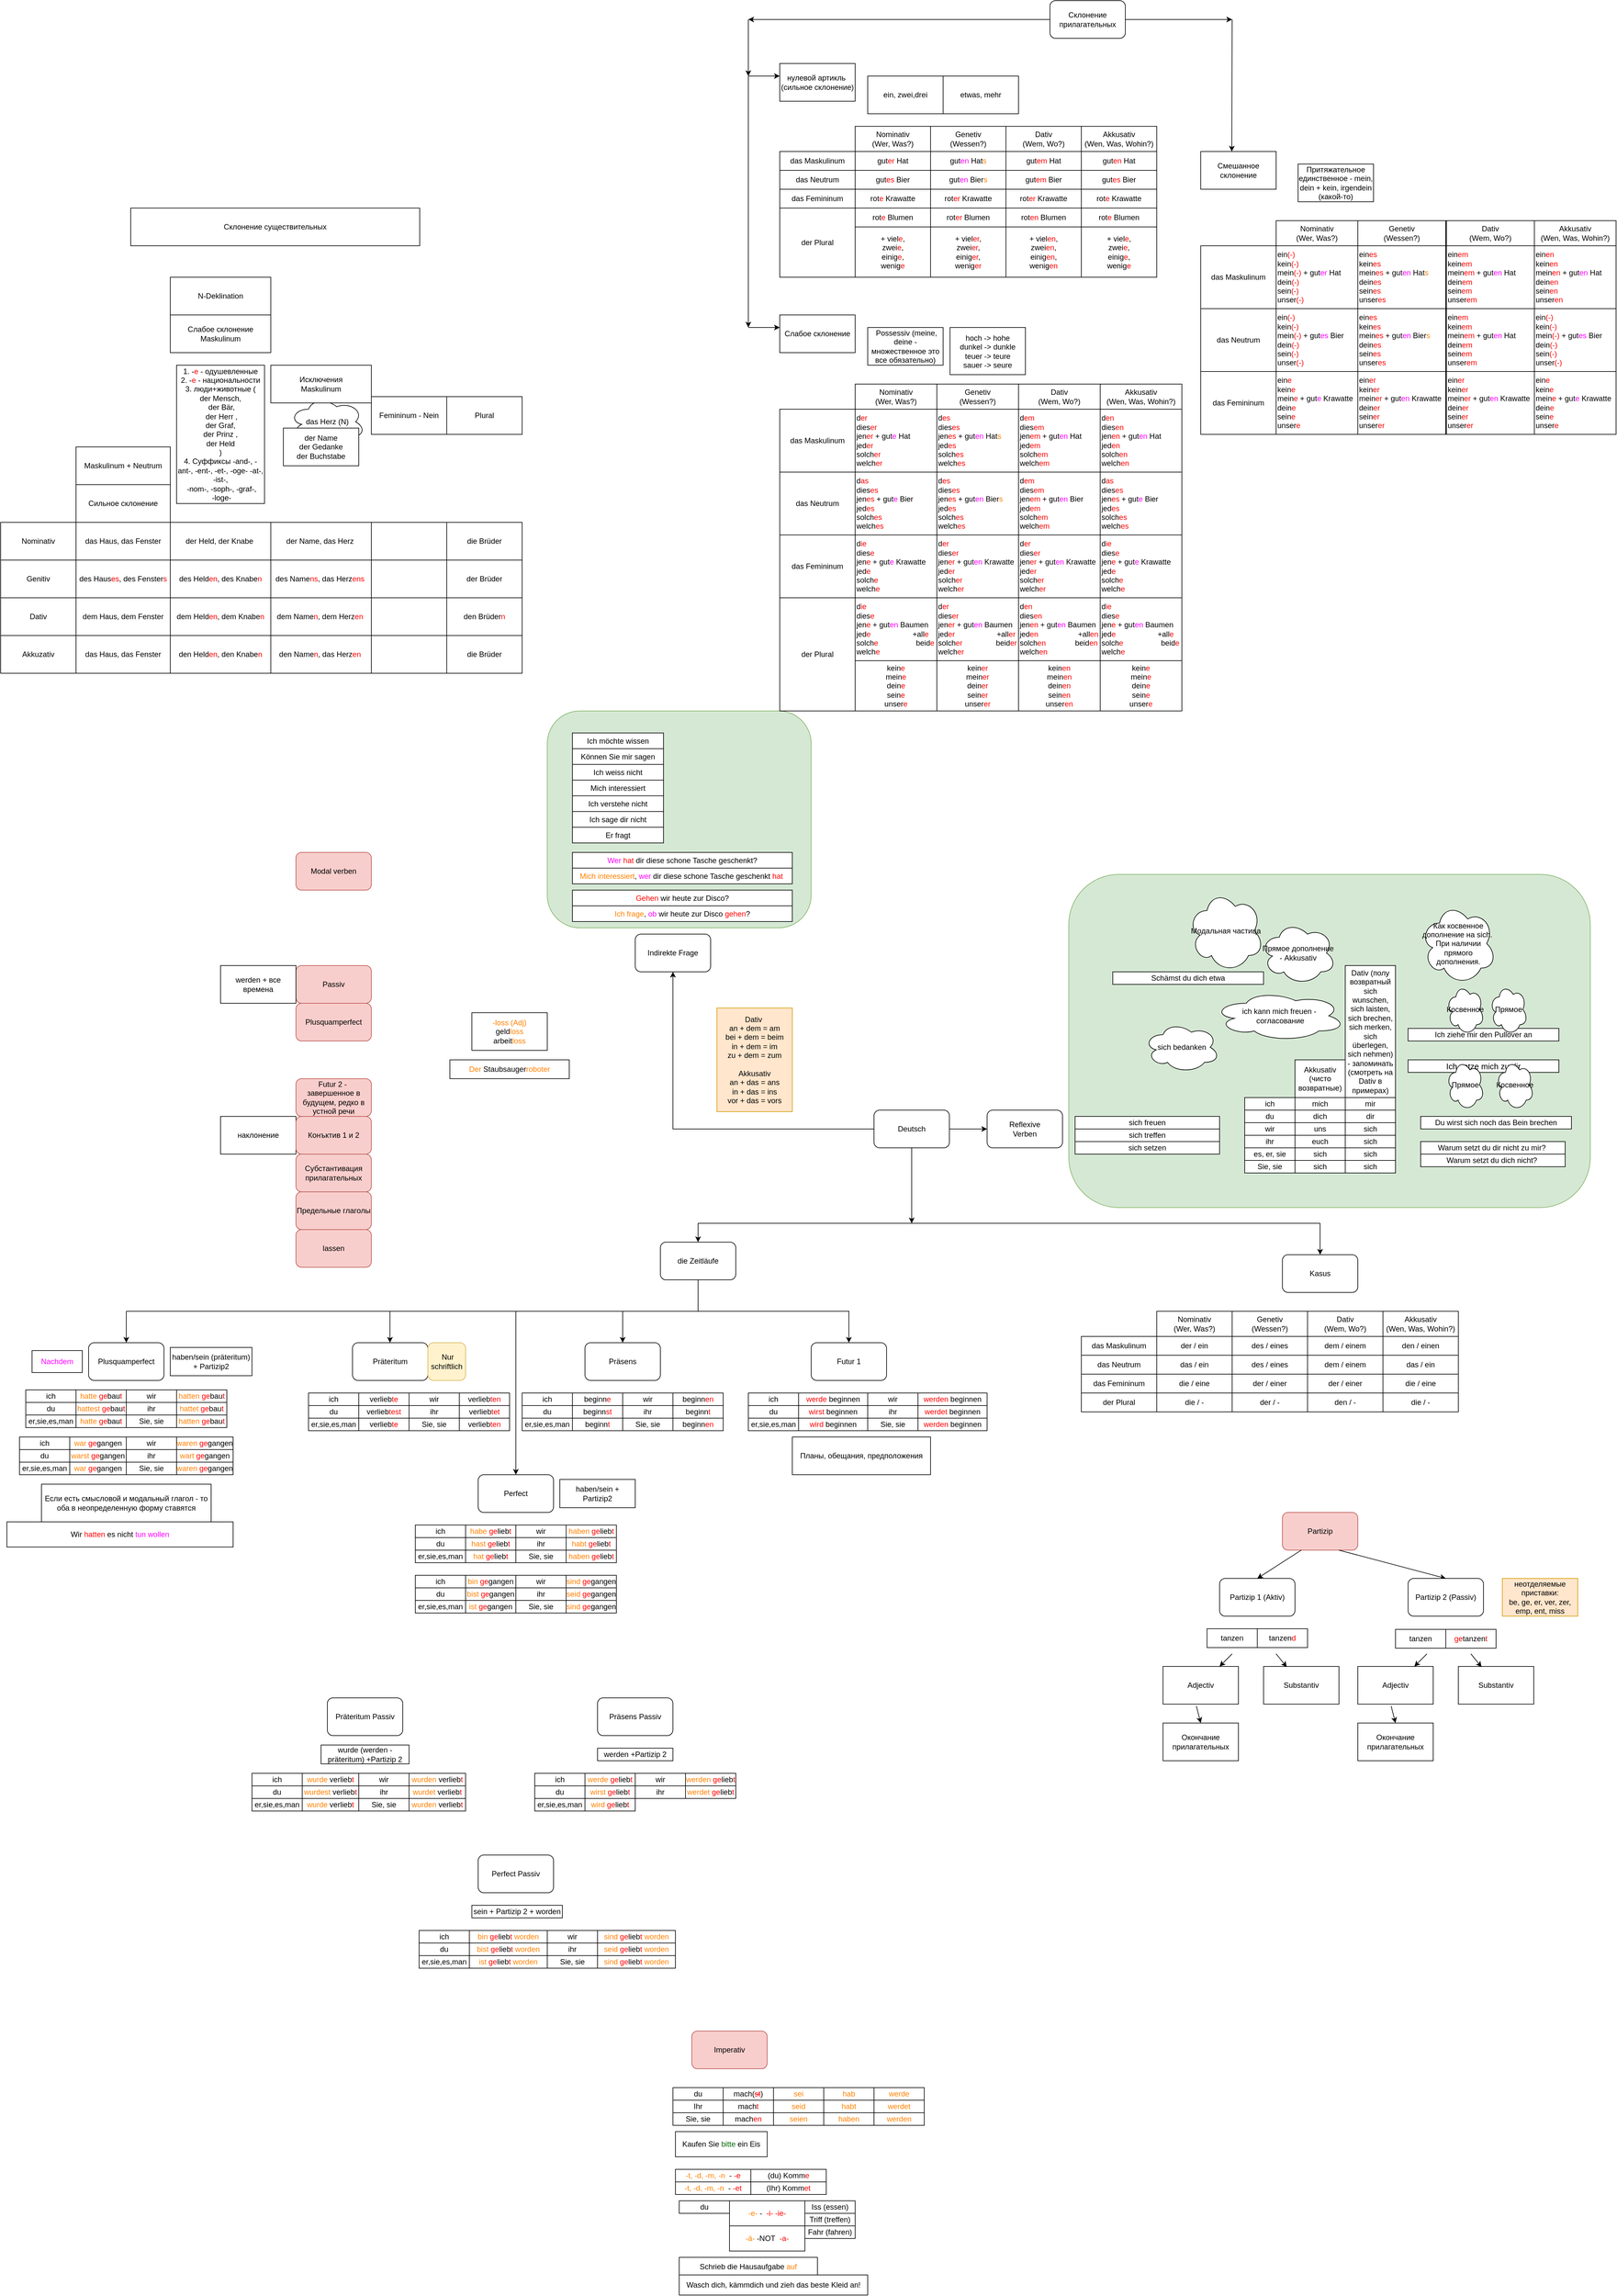 <mxfile version="16.6.4" type="github">
  <diagram id="EZTNfT7H7rQ6OEC-MQ4e" name="Page-1">
    <mxGraphModel dx="5778" dy="4636" grid="1" gridSize="10" guides="1" tooltips="1" connect="1" arrows="1" fold="1" page="1" pageScale="1" pageWidth="827" pageHeight="1169" math="0" shadow="0">
      <root>
        <mxCell id="0" />
        <mxCell id="1" parent="0" />
        <mxCell id="IITHKmQAYOrfM8wcmcxm-1" value="" style="rounded=1;whiteSpace=wrap;html=1;fillColor=#d5e8d4;strokeColor=#82b366;" parent="1" vertex="1">
          <mxGeometry x="-210" y="-210" width="420" height="345" as="geometry" />
        </mxCell>
        <mxCell id="IITHKmQAYOrfM8wcmcxm-2" value="" style="rounded=1;whiteSpace=wrap;html=1;fillColor=#d5e8d4;strokeColor=#82b366;" parent="1" vertex="1">
          <mxGeometry x="620" y="50" width="830" height="530" as="geometry" />
        </mxCell>
        <mxCell id="IITHKmQAYOrfM8wcmcxm-3" value="Deutsch" style="rounded=1;whiteSpace=wrap;html=1;" parent="1" vertex="1">
          <mxGeometry x="310" y="425" width="120" height="60" as="geometry" />
        </mxCell>
        <mxCell id="IITHKmQAYOrfM8wcmcxm-4" value="" style="endArrow=classic;html=1;rounded=0;exitX=0.5;exitY=1;exitDx=0;exitDy=0;" parent="1" source="IITHKmQAYOrfM8wcmcxm-3" edge="1">
          <mxGeometry width="50" height="50" relative="1" as="geometry">
            <mxPoint x="380" y="665" as="sourcePoint" />
            <mxPoint x="370" y="605" as="targetPoint" />
          </mxGeometry>
        </mxCell>
        <mxCell id="IITHKmQAYOrfM8wcmcxm-5" value="die Zeitläufe" style="rounded=1;whiteSpace=wrap;html=1;" parent="1" vertex="1">
          <mxGeometry x="-30" y="635" width="120" height="60" as="geometry" />
        </mxCell>
        <mxCell id="IITHKmQAYOrfM8wcmcxm-6" value="" style="endArrow=none;html=1;rounded=0;" parent="1" edge="1">
          <mxGeometry width="50" height="50" relative="1" as="geometry">
            <mxPoint x="30" y="745" as="sourcePoint" />
            <mxPoint x="30" y="695" as="targetPoint" />
          </mxGeometry>
        </mxCell>
        <mxCell id="IITHKmQAYOrfM8wcmcxm-7" value="" style="endArrow=none;html=1;rounded=0;" parent="1" edge="1">
          <mxGeometry width="50" height="50" relative="1" as="geometry">
            <mxPoint x="-880" y="745" as="sourcePoint" />
            <mxPoint x="270.714" y="745" as="targetPoint" />
          </mxGeometry>
        </mxCell>
        <mxCell id="IITHKmQAYOrfM8wcmcxm-8" value="" style="endArrow=classic;html=1;rounded=0;" parent="1" edge="1">
          <mxGeometry width="50" height="50" relative="1" as="geometry">
            <mxPoint x="-460.36" y="745" as="sourcePoint" />
            <mxPoint x="-460.36" y="795" as="targetPoint" />
          </mxGeometry>
        </mxCell>
        <mxCell id="IITHKmQAYOrfM8wcmcxm-9" value="" style="endArrow=classic;html=1;rounded=0;" parent="1" edge="1">
          <mxGeometry width="50" height="50" relative="1" as="geometry">
            <mxPoint x="-90" y="745" as="sourcePoint" />
            <mxPoint x="-90" y="795" as="targetPoint" />
          </mxGeometry>
        </mxCell>
        <mxCell id="IITHKmQAYOrfM8wcmcxm-10" value="" style="endArrow=classic;html=1;rounded=0;" parent="1" edge="1">
          <mxGeometry width="50" height="50" relative="1" as="geometry">
            <mxPoint x="-260" y="745" as="sourcePoint" />
            <mxPoint x="-260" y="1005" as="targetPoint" />
          </mxGeometry>
        </mxCell>
        <mxCell id="IITHKmQAYOrfM8wcmcxm-11" value="" style="endArrow=classic;html=1;rounded=0;" parent="1" edge="1">
          <mxGeometry width="50" height="50" relative="1" as="geometry">
            <mxPoint x="270" y="745" as="sourcePoint" />
            <mxPoint x="270" y="795" as="targetPoint" />
          </mxGeometry>
        </mxCell>
        <mxCell id="IITHKmQAYOrfM8wcmcxm-12" value="Präsens" style="rounded=1;whiteSpace=wrap;html=1;" parent="1" vertex="1">
          <mxGeometry x="-150" y="795" width="120" height="60" as="geometry" />
        </mxCell>
        <mxCell id="IITHKmQAYOrfM8wcmcxm-13" value="ich" style="rounded=0;whiteSpace=wrap;html=1;" parent="1" vertex="1">
          <mxGeometry x="-250" y="875" width="80" height="20" as="geometry" />
        </mxCell>
        <mxCell id="IITHKmQAYOrfM8wcmcxm-14" value="du" style="rounded=0;whiteSpace=wrap;html=1;" parent="1" vertex="1">
          <mxGeometry x="-250" y="895" width="80" height="20" as="geometry" />
        </mxCell>
        <mxCell id="IITHKmQAYOrfM8wcmcxm-15" value="beginn&lt;font color=&quot;#ff0000&quot;&gt;e&lt;/font&gt;" style="rounded=0;whiteSpace=wrap;html=1;" parent="1" vertex="1">
          <mxGeometry x="-170" y="875" width="80" height="20" as="geometry" />
        </mxCell>
        <mxCell id="IITHKmQAYOrfM8wcmcxm-16" value="beginn&lt;font color=&quot;#ff0000&quot;&gt;st&lt;/font&gt;" style="rounded=0;whiteSpace=wrap;html=1;" parent="1" vertex="1">
          <mxGeometry x="-170" y="895" width="80" height="20" as="geometry" />
        </mxCell>
        <mxCell id="IITHKmQAYOrfM8wcmcxm-17" value="wir" style="rounded=0;whiteSpace=wrap;html=1;" parent="1" vertex="1">
          <mxGeometry x="-90" y="875" width="80" height="20" as="geometry" />
        </mxCell>
        <mxCell id="IITHKmQAYOrfM8wcmcxm-18" value="beginn&lt;font color=&quot;#ff0000&quot;&gt;en&lt;/font&gt;" style="rounded=0;whiteSpace=wrap;html=1;" parent="1" vertex="1">
          <mxGeometry x="-10" y="875" width="80" height="20" as="geometry" />
        </mxCell>
        <mxCell id="IITHKmQAYOrfM8wcmcxm-19" value="ihr" style="rounded=0;whiteSpace=wrap;html=1;" parent="1" vertex="1">
          <mxGeometry x="-90" y="895" width="80" height="20" as="geometry" />
        </mxCell>
        <mxCell id="IITHKmQAYOrfM8wcmcxm-20" value="beginn&lt;font color=&quot;#ff0000&quot;&gt;t&lt;/font&gt;" style="rounded=0;whiteSpace=wrap;html=1;" parent="1" vertex="1">
          <mxGeometry x="-10" y="895" width="80" height="20" as="geometry" />
        </mxCell>
        <mxCell id="IITHKmQAYOrfM8wcmcxm-21" value="er,sie,es,man" style="rounded=0;whiteSpace=wrap;html=1;" parent="1" vertex="1">
          <mxGeometry x="-250" y="915" width="80" height="20" as="geometry" />
        </mxCell>
        <mxCell id="IITHKmQAYOrfM8wcmcxm-22" value="beginn&lt;font color=&quot;#ff0000&quot;&gt;t&lt;/font&gt;" style="rounded=0;whiteSpace=wrap;html=1;" parent="1" vertex="1">
          <mxGeometry x="-170" y="915" width="80" height="20" as="geometry" />
        </mxCell>
        <mxCell id="IITHKmQAYOrfM8wcmcxm-23" value="Sie, sie" style="rounded=0;whiteSpace=wrap;html=1;" parent="1" vertex="1">
          <mxGeometry x="-90" y="915" width="80" height="20" as="geometry" />
        </mxCell>
        <mxCell id="IITHKmQAYOrfM8wcmcxm-24" value="beginn&lt;font color=&quot;#ff0000&quot;&gt;en&lt;/font&gt;" style="rounded=0;whiteSpace=wrap;html=1;" parent="1" vertex="1">
          <mxGeometry x="-10" y="915" width="80" height="20" as="geometry" />
        </mxCell>
        <mxCell id="IITHKmQAYOrfM8wcmcxm-25" value="Präteritum" style="rounded=1;whiteSpace=wrap;html=1;" parent="1" vertex="1">
          <mxGeometry x="-520" y="795" width="120" height="60" as="geometry" />
        </mxCell>
        <mxCell id="IITHKmQAYOrfM8wcmcxm-26" value="ich" style="rounded=0;whiteSpace=wrap;html=1;" parent="1" vertex="1">
          <mxGeometry x="-590" y="875" width="80" height="20" as="geometry" />
        </mxCell>
        <mxCell id="IITHKmQAYOrfM8wcmcxm-27" value="du" style="rounded=0;whiteSpace=wrap;html=1;" parent="1" vertex="1">
          <mxGeometry x="-590" y="895" width="80" height="20" as="geometry" />
        </mxCell>
        <mxCell id="IITHKmQAYOrfM8wcmcxm-28" value="verlieb&lt;font color=&quot;#ff0000&quot;&gt;te&lt;/font&gt;" style="rounded=0;whiteSpace=wrap;html=1;" parent="1" vertex="1">
          <mxGeometry x="-510" y="875" width="80" height="20" as="geometry" />
        </mxCell>
        <mxCell id="IITHKmQAYOrfM8wcmcxm-29" value="verlieb&lt;font color=&quot;#ff0000&quot;&gt;test&lt;/font&gt;" style="rounded=0;whiteSpace=wrap;html=1;" parent="1" vertex="1">
          <mxGeometry x="-510" y="895" width="80" height="20" as="geometry" />
        </mxCell>
        <mxCell id="IITHKmQAYOrfM8wcmcxm-30" value="wir" style="rounded=0;whiteSpace=wrap;html=1;" parent="1" vertex="1">
          <mxGeometry x="-430" y="875" width="80" height="20" as="geometry" />
        </mxCell>
        <mxCell id="IITHKmQAYOrfM8wcmcxm-31" value="verlieb&lt;font color=&quot;#ff0000&quot;&gt;ten&lt;/font&gt;" style="rounded=0;whiteSpace=wrap;html=1;" parent="1" vertex="1">
          <mxGeometry x="-350" y="875" width="80" height="20" as="geometry" />
        </mxCell>
        <mxCell id="IITHKmQAYOrfM8wcmcxm-32" value="ihr" style="rounded=0;whiteSpace=wrap;html=1;" parent="1" vertex="1">
          <mxGeometry x="-430" y="895" width="80" height="20" as="geometry" />
        </mxCell>
        <mxCell id="IITHKmQAYOrfM8wcmcxm-33" value="verlieb&lt;font color=&quot;#ff0000&quot;&gt;tet&lt;/font&gt;" style="rounded=0;whiteSpace=wrap;html=1;" parent="1" vertex="1">
          <mxGeometry x="-350" y="895" width="80" height="20" as="geometry" />
        </mxCell>
        <mxCell id="IITHKmQAYOrfM8wcmcxm-34" value="er,sie,es,man" style="rounded=0;whiteSpace=wrap;html=1;" parent="1" vertex="1">
          <mxGeometry x="-590" y="915" width="80" height="20" as="geometry" />
        </mxCell>
        <mxCell id="IITHKmQAYOrfM8wcmcxm-35" value="verlieb&lt;font color=&quot;#ff0000&quot;&gt;te&lt;/font&gt;" style="rounded=0;whiteSpace=wrap;html=1;" parent="1" vertex="1">
          <mxGeometry x="-510" y="915" width="80" height="20" as="geometry" />
        </mxCell>
        <mxCell id="IITHKmQAYOrfM8wcmcxm-36" value="Sie, sie" style="rounded=0;whiteSpace=wrap;html=1;" parent="1" vertex="1">
          <mxGeometry x="-430" y="915" width="80" height="20" as="geometry" />
        </mxCell>
        <mxCell id="IITHKmQAYOrfM8wcmcxm-37" value="verlieb&lt;font color=&quot;#ff0000&quot;&gt;ten&lt;/font&gt;" style="rounded=0;whiteSpace=wrap;html=1;" parent="1" vertex="1">
          <mxGeometry x="-350" y="915" width="80" height="20" as="geometry" />
        </mxCell>
        <mxCell id="IITHKmQAYOrfM8wcmcxm-38" value="&lt;font color=&quot;#000000&quot;&gt;&amp;nbsp;Nur schriftlich&lt;/font&gt;" style="rounded=1;whiteSpace=wrap;html=1;fillColor=#fff2cc;strokeColor=#d6b656;" parent="1" vertex="1">
          <mxGeometry x="-400" y="795" width="60" height="60" as="geometry" />
        </mxCell>
        <mxCell id="IITHKmQAYOrfM8wcmcxm-39" value="&lt;font color=&quot;#000000&quot;&gt;Reflexive&lt;br&gt;Verben&lt;/font&gt;" style="rounded=1;whiteSpace=wrap;html=1;fontColor=#FF0000;" parent="1" vertex="1">
          <mxGeometry x="490" y="425" width="120" height="60" as="geometry" />
        </mxCell>
        <mxCell id="IITHKmQAYOrfM8wcmcxm-40" value="" style="endArrow=classic;html=1;rounded=0;fontColor=#FF0000;exitX=1;exitY=0.5;exitDx=0;exitDy=0;entryX=0;entryY=0.5;entryDx=0;entryDy=0;" parent="1" source="IITHKmQAYOrfM8wcmcxm-3" target="IITHKmQAYOrfM8wcmcxm-39" edge="1">
          <mxGeometry width="50" height="50" relative="1" as="geometry">
            <mxPoint x="530" y="475" as="sourcePoint" />
            <mxPoint x="580" y="425" as="targetPoint" />
          </mxGeometry>
        </mxCell>
        <mxCell id="IITHKmQAYOrfM8wcmcxm-41" value="ich" style="rounded=0;whiteSpace=wrap;html=1;" parent="1" vertex="1">
          <mxGeometry x="900" y="405" width="80" height="20" as="geometry" />
        </mxCell>
        <mxCell id="IITHKmQAYOrfM8wcmcxm-42" value="du" style="rounded=0;whiteSpace=wrap;html=1;" parent="1" vertex="1">
          <mxGeometry x="900" y="425" width="80" height="20" as="geometry" />
        </mxCell>
        <mxCell id="IITHKmQAYOrfM8wcmcxm-43" value="wir" style="rounded=0;whiteSpace=wrap;html=1;" parent="1" vertex="1">
          <mxGeometry x="900" y="445" width="80" height="20" as="geometry" />
        </mxCell>
        <mxCell id="IITHKmQAYOrfM8wcmcxm-44" value="ihr" style="rounded=0;whiteSpace=wrap;html=1;" parent="1" vertex="1">
          <mxGeometry x="900" y="465" width="80" height="20" as="geometry" />
        </mxCell>
        <mxCell id="IITHKmQAYOrfM8wcmcxm-45" value="es, er, sie" style="rounded=0;whiteSpace=wrap;html=1;" parent="1" vertex="1">
          <mxGeometry x="900" y="485" width="80" height="20" as="geometry" />
        </mxCell>
        <mxCell id="IITHKmQAYOrfM8wcmcxm-46" value="Sie, sie" style="rounded=0;whiteSpace=wrap;html=1;" parent="1" vertex="1">
          <mxGeometry x="900" y="505" width="80" height="20" as="geometry" />
        </mxCell>
        <mxCell id="IITHKmQAYOrfM8wcmcxm-47" value="Akkusativ (чисто возвратные)" style="rounded=0;whiteSpace=wrap;html=1;" parent="1" vertex="1">
          <mxGeometry x="980" y="345" width="80" height="60" as="geometry" />
        </mxCell>
        <mxCell id="IITHKmQAYOrfM8wcmcxm-48" value="Dativ (полу возвратный sich wunschen, sich laisten, sich brechen, sich merken,&lt;br&gt;sich überlegen, sich nehmen) - запоминать (смотреть на Dativ в примерах)" style="rounded=0;whiteSpace=wrap;html=1;" parent="1" vertex="1">
          <mxGeometry x="1060" y="195" width="80" height="210" as="geometry" />
        </mxCell>
        <mxCell id="IITHKmQAYOrfM8wcmcxm-49" value="mich&lt;span style=&quot;color: rgba(0 , 0 , 0 , 0) ; font-family: monospace ; font-size: 0px&quot;&gt;%3CmxGraphModel%3E%3Croot%3E%3CmxCell%20id%3D%220%22%2F%3E%3CmxCell%20id%3D%221%22%20parent%3D%220%22%2F%3E%3CmxCell%20id%3D%222%22%20value%3D%22ich%22%20style%3D%22rounded%3D0%3BwhiteSpace%3Dwrap%3Bhtml%3D1%3B%22%20vertex%3D%221%22%20parent%3D%221%22%3E%3CmxGeometry%20x%3D%22640%22%20y%3D%22400%22%20width%3D%2280%22%20height%3D%2220%22%20as%3D%22geometry%22%2F%3E%3C%2FmxCell%3E%3C%2Froot%3E%3C%2FmxGraphModel%3E&lt;/span&gt;" style="rounded=0;whiteSpace=wrap;html=1;" parent="1" vertex="1">
          <mxGeometry x="980" y="405" width="80" height="20" as="geometry" />
        </mxCell>
        <mxCell id="IITHKmQAYOrfM8wcmcxm-50" value="sich" style="rounded=0;whiteSpace=wrap;html=1;" parent="1" vertex="1">
          <mxGeometry x="980" y="505" width="80" height="20" as="geometry" />
        </mxCell>
        <mxCell id="IITHKmQAYOrfM8wcmcxm-51" value="sich" style="rounded=0;whiteSpace=wrap;html=1;" parent="1" vertex="1">
          <mxGeometry x="980" y="485" width="80" height="20" as="geometry" />
        </mxCell>
        <mxCell id="IITHKmQAYOrfM8wcmcxm-52" value="sich" style="rounded=0;whiteSpace=wrap;html=1;" parent="1" vertex="1">
          <mxGeometry x="1060" y="505" width="80" height="20" as="geometry" />
        </mxCell>
        <mxCell id="IITHKmQAYOrfM8wcmcxm-53" value="sich" style="rounded=0;whiteSpace=wrap;html=1;" parent="1" vertex="1">
          <mxGeometry x="1060" y="485" width="80" height="20" as="geometry" />
        </mxCell>
        <mxCell id="IITHKmQAYOrfM8wcmcxm-54" value="sich" style="rounded=0;whiteSpace=wrap;html=1;" parent="1" vertex="1">
          <mxGeometry x="1060" y="465" width="80" height="20" as="geometry" />
        </mxCell>
        <mxCell id="IITHKmQAYOrfM8wcmcxm-55" value="sich" style="rounded=0;whiteSpace=wrap;html=1;" parent="1" vertex="1">
          <mxGeometry x="1060" y="445" width="80" height="20" as="geometry" />
        </mxCell>
        <mxCell id="IITHKmQAYOrfM8wcmcxm-56" value="dir" style="rounded=0;whiteSpace=wrap;html=1;" parent="1" vertex="1">
          <mxGeometry x="1060" y="425" width="80" height="20" as="geometry" />
        </mxCell>
        <mxCell id="IITHKmQAYOrfM8wcmcxm-57" value="mir" style="rounded=0;whiteSpace=wrap;html=1;" parent="1" vertex="1">
          <mxGeometry x="1060" y="405" width="80" height="20" as="geometry" />
        </mxCell>
        <mxCell id="IITHKmQAYOrfM8wcmcxm-58" value="euch" style="rounded=0;whiteSpace=wrap;html=1;" parent="1" vertex="1">
          <mxGeometry x="980" y="465" width="80" height="20" as="geometry" />
        </mxCell>
        <mxCell id="IITHKmQAYOrfM8wcmcxm-59" value="uns" style="rounded=0;whiteSpace=wrap;html=1;" parent="1" vertex="1">
          <mxGeometry x="980" y="445" width="80" height="20" as="geometry" />
        </mxCell>
        <mxCell id="IITHKmQAYOrfM8wcmcxm-60" value="dich" style="rounded=0;whiteSpace=wrap;html=1;" parent="1" vertex="1">
          <mxGeometry x="980" y="425" width="80" height="20" as="geometry" />
        </mxCell>
        <mxCell id="IITHKmQAYOrfM8wcmcxm-61" value="Warum setzt du dir nicht zu mir?&amp;nbsp;" style="rounded=0;whiteSpace=wrap;html=1;fontColor=#000000;" parent="1" vertex="1">
          <mxGeometry x="1180" y="475" width="230" height="20" as="geometry" />
        </mxCell>
        <mxCell id="IITHKmQAYOrfM8wcmcxm-62" value="Warum setzt du dich nicht?&amp;nbsp;" style="rounded=0;whiteSpace=wrap;html=1;fontColor=#000000;" parent="1" vertex="1">
          <mxGeometry x="1180" y="495" width="230" height="20" as="geometry" />
        </mxCell>
        <mxCell id="IITHKmQAYOrfM8wcmcxm-63" value="sich freuen" style="rounded=0;whiteSpace=wrap;html=1;fontColor=#000000;" parent="1" vertex="1">
          <mxGeometry x="630" y="435" width="230" height="20" as="geometry" />
        </mxCell>
        <mxCell id="IITHKmQAYOrfM8wcmcxm-64" value="sich treffen" style="rounded=0;whiteSpace=wrap;html=1;fontColor=#000000;" parent="1" vertex="1">
          <mxGeometry x="630" y="455" width="230" height="20" as="geometry" />
        </mxCell>
        <mxCell id="IITHKmQAYOrfM8wcmcxm-65" value="Du wirst sich noch das Bein brechen" style="rounded=0;whiteSpace=wrap;html=1;fontColor=#000000;" parent="1" vertex="1">
          <mxGeometry x="1180" y="435" width="240" height="20" as="geometry" />
        </mxCell>
        <mxCell id="IITHKmQAYOrfM8wcmcxm-67" value="ich kann mich freuen -&lt;br&gt;&amp;nbsp;согласование" style="ellipse;shape=cloud;whiteSpace=wrap;html=1;fontColor=#000000;" parent="1" vertex="1">
          <mxGeometry x="850" y="235" width="210" height="80" as="geometry" />
        </mxCell>
        <mxCell id="IITHKmQAYOrfM8wcmcxm-68" value="sich bedanken" style="ellipse;shape=cloud;whiteSpace=wrap;html=1;fontColor=#000000;" parent="1" vertex="1">
          <mxGeometry x="740" y="285" width="120" height="80" as="geometry" />
        </mxCell>
        <mxCell id="IITHKmQAYOrfM8wcmcxm-69" value="sich setzen" style="rounded=0;whiteSpace=wrap;html=1;fontColor=#000000;" parent="1" vertex="1">
          <mxGeometry x="630" y="475" width="230" height="20" as="geometry" />
        </mxCell>
        <mxCell id="IITHKmQAYOrfM8wcmcxm-70" value="Как косвенноe дополнение на sich.&amp;nbsp; При наличии прямого дополнения." style="ellipse;shape=cloud;whiteSpace=wrap;html=1;fontColor=#000000;" parent="1" vertex="1">
          <mxGeometry x="1180" y="95" width="120" height="130" as="geometry" />
        </mxCell>
        <mxCell id="IITHKmQAYOrfM8wcmcxm-71" value="Прямое дополнение - Akkusativ" style="ellipse;shape=cloud;whiteSpace=wrap;html=1;fontColor=#000000;" parent="1" vertex="1">
          <mxGeometry x="925" y="125" width="120" height="100" as="geometry" />
        </mxCell>
        <mxCell id="IITHKmQAYOrfM8wcmcxm-72" value="Ich ziehe mir den Pullover an" style="rounded=0;whiteSpace=wrap;html=1;fontColor=#000000;" parent="1" vertex="1">
          <mxGeometry x="1160" y="295" width="240" height="20" as="geometry" />
        </mxCell>
        <mxCell id="IITHKmQAYOrfM8wcmcxm-73" value="&lt;div style=&quot;text-align: left&quot;&gt;&lt;span style=&quot;font-size: 13px ; background-color: rgb(255 , 255 , 255)&quot;&gt;Ich setze mich zu dir&lt;/span&gt;&lt;/div&gt;" style="rounded=0;whiteSpace=wrap;html=1;fontColor=#000000;" parent="1" vertex="1">
          <mxGeometry x="1160" y="345" width="240" height="20" as="geometry" />
        </mxCell>
        <mxCell id="IITHKmQAYOrfM8wcmcxm-74" value="Прямое" style="ellipse;shape=cloud;whiteSpace=wrap;html=1;fontColor=#000000;" parent="1" vertex="1">
          <mxGeometry x="1221" y="345" width="60" height="80" as="geometry" />
        </mxCell>
        <mxCell id="IITHKmQAYOrfM8wcmcxm-75" value="Прямое" style="ellipse;shape=cloud;whiteSpace=wrap;html=1;fontColor=#000000;" parent="1" vertex="1">
          <mxGeometry x="1290" y="225" width="60" height="80" as="geometry" />
        </mxCell>
        <mxCell id="IITHKmQAYOrfM8wcmcxm-76" value="Косвенное" style="ellipse;shape=cloud;whiteSpace=wrap;html=1;fontColor=#000000;" parent="1" vertex="1">
          <mxGeometry x="1300" y="345" width="60" height="80" as="geometry" />
        </mxCell>
        <mxCell id="IITHKmQAYOrfM8wcmcxm-77" value="Косвенное" style="ellipse;shape=cloud;whiteSpace=wrap;html=1;fontColor=#000000;" parent="1" vertex="1">
          <mxGeometry x="1221" y="225" width="60" height="80" as="geometry" />
        </mxCell>
        <mxCell id="IITHKmQAYOrfM8wcmcxm-78" value="Schämst du dich etwa" style="rounded=0;whiteSpace=wrap;html=1;fontColor=#000000;" parent="1" vertex="1">
          <mxGeometry x="690" y="205" width="240" height="20" as="geometry" />
        </mxCell>
        <mxCell id="IITHKmQAYOrfM8wcmcxm-79" value="Модальная частица" style="ellipse;shape=cloud;whiteSpace=wrap;html=1;fontColor=#000000;" parent="1" vertex="1">
          <mxGeometry x="810" y="75" width="120" height="130" as="geometry" />
        </mxCell>
        <mxCell id="IITHKmQAYOrfM8wcmcxm-80" value="Indirekte Frage" style="rounded=1;whiteSpace=wrap;html=1;" parent="1" vertex="1">
          <mxGeometry x="-70" y="145" width="120" height="60" as="geometry" />
        </mxCell>
        <mxCell id="IITHKmQAYOrfM8wcmcxm-81" value="" style="endArrow=classic;html=1;rounded=0;exitX=0;exitY=0.5;exitDx=0;exitDy=0;entryX=0.5;entryY=1;entryDx=0;entryDy=0;" parent="1" source="IITHKmQAYOrfM8wcmcxm-3" target="IITHKmQAYOrfM8wcmcxm-80" edge="1">
          <mxGeometry width="50" height="50" relative="1" as="geometry">
            <mxPoint x="140" y="345" as="sourcePoint" />
            <mxPoint x="190" y="295" as="targetPoint" />
            <Array as="points">
              <mxPoint x="-10" y="455" />
            </Array>
          </mxGeometry>
        </mxCell>
        <mxCell id="IITHKmQAYOrfM8wcmcxm-82" value="&lt;font color=&quot;#ff8000&quot;&gt;Mich interessiert&lt;/font&gt;, &lt;font color=&quot;#ff00ff&quot;&gt;wer &lt;/font&gt;dir diese schone Tasche geschenkt &lt;font color=&quot;#ff0000&quot;&gt;hat&amp;nbsp;&lt;/font&gt;" style="rounded=0;whiteSpace=wrap;html=1;" parent="1" vertex="1">
          <mxGeometry x="-170" y="40" width="350" height="25" as="geometry" />
        </mxCell>
        <mxCell id="IITHKmQAYOrfM8wcmcxm-83" value="&lt;font color=&quot;#ff00ff&quot;&gt;Wer&lt;/font&gt; &lt;font color=&quot;#ff0000&quot;&gt;hat &lt;/font&gt;dir diese schone Tasche geschenkt?" style="rounded=0;whiteSpace=wrap;html=1;" parent="1" vertex="1">
          <mxGeometry x="-170" y="15" width="350" height="25" as="geometry" />
        </mxCell>
        <mxCell id="IITHKmQAYOrfM8wcmcxm-84" value="&lt;font color=&quot;#ff0000&quot;&gt;Gehen &lt;/font&gt;wir heute zur Disco?" style="rounded=0;whiteSpace=wrap;html=1;" parent="1" vertex="1">
          <mxGeometry x="-170" y="75" width="350" height="25" as="geometry" />
        </mxCell>
        <mxCell id="IITHKmQAYOrfM8wcmcxm-85" value="&lt;font color=&quot;#ff8000&quot;&gt;Ich frage&lt;/font&gt;, &lt;font color=&quot;#ff00ff&quot;&gt;ob &lt;/font&gt;wir heute zur Disco &lt;font color=&quot;#ff0000&quot;&gt;gehen&lt;/font&gt;?" style="rounded=0;whiteSpace=wrap;html=1;" parent="1" vertex="1">
          <mxGeometry x="-170" y="100" width="350" height="25" as="geometry" />
        </mxCell>
        <mxCell id="IITHKmQAYOrfM8wcmcxm-86" value="Ich möchte wissen" style="rounded=0;whiteSpace=wrap;html=1;" parent="1" vertex="1">
          <mxGeometry x="-170" y="-175" width="145" height="25" as="geometry" />
        </mxCell>
        <mxCell id="IITHKmQAYOrfM8wcmcxm-87" value="Können Sie mir sagen" style="rounded=0;whiteSpace=wrap;html=1;" parent="1" vertex="1">
          <mxGeometry x="-170" y="-150" width="145" height="25" as="geometry" />
        </mxCell>
        <mxCell id="IITHKmQAYOrfM8wcmcxm-88" value="Ich weiss nicht" style="rounded=0;whiteSpace=wrap;html=1;" parent="1" vertex="1">
          <mxGeometry x="-170" y="-125" width="145" height="25" as="geometry" />
        </mxCell>
        <mxCell id="IITHKmQAYOrfM8wcmcxm-89" value="Mich interessiert" style="rounded=0;whiteSpace=wrap;html=1;" parent="1" vertex="1">
          <mxGeometry x="-170" y="-100" width="145" height="25" as="geometry" />
        </mxCell>
        <mxCell id="IITHKmQAYOrfM8wcmcxm-90" value="Ich verstehe nicht" style="rounded=0;whiteSpace=wrap;html=1;" parent="1" vertex="1">
          <mxGeometry x="-170" y="-75" width="145" height="25" as="geometry" />
        </mxCell>
        <mxCell id="IITHKmQAYOrfM8wcmcxm-91" value="Ich sage dir nicht" style="rounded=0;whiteSpace=wrap;html=1;" parent="1" vertex="1">
          <mxGeometry x="-170" y="-50" width="145" height="25" as="geometry" />
        </mxCell>
        <mxCell id="IITHKmQAYOrfM8wcmcxm-92" value="Er fragt" style="rounded=0;whiteSpace=wrap;html=1;" parent="1" vertex="1">
          <mxGeometry x="-170" y="-25" width="145" height="25" as="geometry" />
        </mxCell>
        <mxCell id="IITHKmQAYOrfM8wcmcxm-93" value="Perfect" style="rounded=1;whiteSpace=wrap;html=1;" parent="1" vertex="1">
          <mxGeometry x="-320" y="1005" width="120" height="60" as="geometry" />
        </mxCell>
        <mxCell id="IITHKmQAYOrfM8wcmcxm-94" value="ich" style="rounded=0;whiteSpace=wrap;html=1;" parent="1" vertex="1">
          <mxGeometry x="-420" y="1085" width="80" height="20" as="geometry" />
        </mxCell>
        <mxCell id="IITHKmQAYOrfM8wcmcxm-95" value="du" style="rounded=0;whiteSpace=wrap;html=1;" parent="1" vertex="1">
          <mxGeometry x="-420" y="1105" width="80" height="20" as="geometry" />
        </mxCell>
        <mxCell id="IITHKmQAYOrfM8wcmcxm-96" value="&lt;font color=&quot;#ff8000&quot;&gt;habe&lt;/font&gt; &lt;font color=&quot;#ff0000&quot;&gt;ge&lt;/font&gt;lieb&lt;font color=&quot;#ff0000&quot;&gt;t&lt;/font&gt;" style="rounded=0;whiteSpace=wrap;html=1;" parent="1" vertex="1">
          <mxGeometry x="-340" y="1085" width="80" height="20" as="geometry" />
        </mxCell>
        <mxCell id="IITHKmQAYOrfM8wcmcxm-97" value="wir" style="rounded=0;whiteSpace=wrap;html=1;" parent="1" vertex="1">
          <mxGeometry x="-260" y="1085" width="80" height="20" as="geometry" />
        </mxCell>
        <mxCell id="IITHKmQAYOrfM8wcmcxm-98" value="ihr" style="rounded=0;whiteSpace=wrap;html=1;" parent="1" vertex="1">
          <mxGeometry x="-260" y="1105" width="80" height="20" as="geometry" />
        </mxCell>
        <mxCell id="IITHKmQAYOrfM8wcmcxm-99" value="er,sie,es,man" style="rounded=0;whiteSpace=wrap;html=1;" parent="1" vertex="1">
          <mxGeometry x="-420" y="1125" width="80" height="20" as="geometry" />
        </mxCell>
        <mxCell id="IITHKmQAYOrfM8wcmcxm-100" value="Sie, sie" style="rounded=0;whiteSpace=wrap;html=1;" parent="1" vertex="1">
          <mxGeometry x="-260" y="1125" width="80" height="20" as="geometry" />
        </mxCell>
        <mxCell id="IITHKmQAYOrfM8wcmcxm-101" value="&lt;font color=&quot;#ff8000&quot;&gt;haben&lt;/font&gt; &lt;font color=&quot;#ff0000&quot;&gt;ge&lt;/font&gt;lieb&lt;font color=&quot;#ff0000&quot;&gt;t&lt;/font&gt;" style="rounded=0;whiteSpace=wrap;html=1;" parent="1" vertex="1">
          <mxGeometry x="-180" y="1085" width="80" height="20" as="geometry" />
        </mxCell>
        <mxCell id="IITHKmQAYOrfM8wcmcxm-102" value="&lt;font color=&quot;#ff8000&quot;&gt;haben&lt;/font&gt; &lt;font color=&quot;#ff0000&quot;&gt;ge&lt;/font&gt;lieb&lt;font color=&quot;#ff0000&quot;&gt;t&lt;/font&gt;" style="rounded=0;whiteSpace=wrap;html=1;" parent="1" vertex="1">
          <mxGeometry x="-180" y="1125" width="80" height="20" as="geometry" />
        </mxCell>
        <mxCell id="IITHKmQAYOrfM8wcmcxm-103" value="&lt;font color=&quot;#ff8000&quot;&gt;habt&lt;/font&gt;&amp;nbsp;&lt;font color=&quot;#ff0000&quot;&gt;ge&lt;/font&gt;lieb&lt;font color=&quot;#ff0000&quot;&gt;t&lt;/font&gt;" style="rounded=0;whiteSpace=wrap;html=1;" parent="1" vertex="1">
          <mxGeometry x="-180" y="1105" width="80" height="20" as="geometry" />
        </mxCell>
        <mxCell id="IITHKmQAYOrfM8wcmcxm-104" value="&lt;font color=&quot;#ff8000&quot;&gt;hast&lt;/font&gt;&amp;nbsp;&lt;font color=&quot;#ff0000&quot;&gt;ge&lt;/font&gt;lieb&lt;font color=&quot;#ff0000&quot;&gt;t&lt;/font&gt;" style="rounded=0;whiteSpace=wrap;html=1;" parent="1" vertex="1">
          <mxGeometry x="-340" y="1105" width="80" height="20" as="geometry" />
        </mxCell>
        <mxCell id="IITHKmQAYOrfM8wcmcxm-105" value="&lt;font color=&quot;#ff8000&quot;&gt;hat&lt;/font&gt;&amp;nbsp;&lt;font color=&quot;#ff0000&quot;&gt;ge&lt;/font&gt;lieb&lt;font color=&quot;#ff0000&quot;&gt;t&lt;/font&gt;" style="rounded=0;whiteSpace=wrap;html=1;" parent="1" vertex="1">
          <mxGeometry x="-340" y="1125" width="80" height="20" as="geometry" />
        </mxCell>
        <mxCell id="IITHKmQAYOrfM8wcmcxm-106" value="ich" style="rounded=0;whiteSpace=wrap;html=1;" parent="1" vertex="1">
          <mxGeometry x="-420" y="1165" width="80" height="20" as="geometry" />
        </mxCell>
        <mxCell id="IITHKmQAYOrfM8wcmcxm-107" value="du" style="rounded=0;whiteSpace=wrap;html=1;" parent="1" vertex="1">
          <mxGeometry x="-420" y="1185" width="80" height="20" as="geometry" />
        </mxCell>
        <mxCell id="IITHKmQAYOrfM8wcmcxm-108" value="&lt;font color=&quot;#ff8000&quot;&gt;bin&lt;/font&gt;&amp;nbsp;&lt;font color=&quot;#ff0000&quot;&gt;ge&lt;/font&gt;gangen" style="rounded=0;whiteSpace=wrap;html=1;" parent="1" vertex="1">
          <mxGeometry x="-340" y="1165" width="80" height="20" as="geometry" />
        </mxCell>
        <mxCell id="IITHKmQAYOrfM8wcmcxm-109" value="wir" style="rounded=0;whiteSpace=wrap;html=1;" parent="1" vertex="1">
          <mxGeometry x="-260" y="1165" width="80" height="20" as="geometry" />
        </mxCell>
        <mxCell id="IITHKmQAYOrfM8wcmcxm-110" value="ihr" style="rounded=0;whiteSpace=wrap;html=1;" parent="1" vertex="1">
          <mxGeometry x="-260" y="1185" width="80" height="20" as="geometry" />
        </mxCell>
        <mxCell id="IITHKmQAYOrfM8wcmcxm-111" value="er,sie,es,man" style="rounded=0;whiteSpace=wrap;html=1;" parent="1" vertex="1">
          <mxGeometry x="-420" y="1205" width="80" height="20" as="geometry" />
        </mxCell>
        <mxCell id="IITHKmQAYOrfM8wcmcxm-112" value="Sie, sie" style="rounded=0;whiteSpace=wrap;html=1;" parent="1" vertex="1">
          <mxGeometry x="-260" y="1205" width="80" height="20" as="geometry" />
        </mxCell>
        <mxCell id="IITHKmQAYOrfM8wcmcxm-113" value="&lt;font color=&quot;#ff8000&quot;&gt;bist&lt;/font&gt;&amp;nbsp;&lt;font color=&quot;#ff0000&quot;&gt;ge&lt;/font&gt;gangen" style="rounded=0;whiteSpace=wrap;html=1;" parent="1" vertex="1">
          <mxGeometry x="-340" y="1185" width="80" height="20" as="geometry" />
        </mxCell>
        <mxCell id="IITHKmQAYOrfM8wcmcxm-114" value="&lt;font color=&quot;#ff8000&quot;&gt;ist&lt;/font&gt;&amp;nbsp;&lt;font color=&quot;#ff0000&quot;&gt;ge&lt;/font&gt;gangen" style="rounded=0;whiteSpace=wrap;html=1;" parent="1" vertex="1">
          <mxGeometry x="-340" y="1205" width="80" height="20" as="geometry" />
        </mxCell>
        <mxCell id="IITHKmQAYOrfM8wcmcxm-115" value="&lt;font color=&quot;#ff8000&quot;&gt;sind&lt;/font&gt;&amp;nbsp;&lt;font color=&quot;#ff0000&quot;&gt;ge&lt;/font&gt;gangen" style="rounded=0;whiteSpace=wrap;html=1;" parent="1" vertex="1">
          <mxGeometry x="-180" y="1165" width="80" height="20" as="geometry" />
        </mxCell>
        <mxCell id="IITHKmQAYOrfM8wcmcxm-116" value="&lt;font color=&quot;#ff8000&quot;&gt;seid&lt;/font&gt;&amp;nbsp;&lt;font color=&quot;#ff0000&quot;&gt;ge&lt;/font&gt;gangen" style="rounded=0;whiteSpace=wrap;html=1;" parent="1" vertex="1">
          <mxGeometry x="-180" y="1185" width="80" height="20" as="geometry" />
        </mxCell>
        <mxCell id="IITHKmQAYOrfM8wcmcxm-117" value="&lt;font color=&quot;#ff8000&quot;&gt;sind&lt;/font&gt;&amp;nbsp;&lt;font color=&quot;#ff0000&quot;&gt;ge&lt;/font&gt;gangen" style="rounded=0;whiteSpace=wrap;html=1;" parent="1" vertex="1">
          <mxGeometry x="-180" y="1205" width="80" height="20" as="geometry" />
        </mxCell>
        <mxCell id="IITHKmQAYOrfM8wcmcxm-118" value="Der &lt;font color=&quot;#000000&quot;&gt;Staubsauger&lt;/font&gt;roboter" style="rounded=0;whiteSpace=wrap;html=1;fontColor=#FF8000;" parent="1" vertex="1">
          <mxGeometry x="-365" y="345" width="190" height="30" as="geometry" />
        </mxCell>
        <mxCell id="IITHKmQAYOrfM8wcmcxm-119" value="-loss (Adj)&lt;br&gt;&lt;font color=&quot;#000000&quot;&gt;geld&lt;/font&gt;loss&lt;br&gt;&lt;font color=&quot;#000000&quot;&gt;arbeit&lt;/font&gt;loss" style="rounded=0;whiteSpace=wrap;html=1;fontColor=#FF8000;" parent="1" vertex="1">
          <mxGeometry x="-330" y="270" width="120" height="60" as="geometry" />
        </mxCell>
        <mxCell id="IITHKmQAYOrfM8wcmcxm-120" value="Kasus" style="rounded=1;whiteSpace=wrap;html=1;" parent="1" vertex="1">
          <mxGeometry x="960" y="655" width="120" height="60" as="geometry" />
        </mxCell>
        <mxCell id="IITHKmQAYOrfM8wcmcxm-121" value="" style="endArrow=none;html=1;rounded=0;" parent="1" edge="1">
          <mxGeometry width="50" height="50" relative="1" as="geometry">
            <mxPoint x="30" y="605" as="sourcePoint" />
            <mxPoint x="1020" y="605" as="targetPoint" />
          </mxGeometry>
        </mxCell>
        <mxCell id="IITHKmQAYOrfM8wcmcxm-122" value="" style="endArrow=classic;html=1;rounded=0;" parent="1" target="IITHKmQAYOrfM8wcmcxm-5" edge="1">
          <mxGeometry width="50" height="50" relative="1" as="geometry">
            <mxPoint x="30" y="605" as="sourcePoint" />
            <mxPoint x="490" y="715" as="targetPoint" />
          </mxGeometry>
        </mxCell>
        <mxCell id="IITHKmQAYOrfM8wcmcxm-123" value="" style="endArrow=classic;html=1;rounded=0;entryX=0.5;entryY=0;entryDx=0;entryDy=0;" parent="1" target="IITHKmQAYOrfM8wcmcxm-120" edge="1">
          <mxGeometry width="50" height="50" relative="1" as="geometry">
            <mxPoint x="1020" y="605" as="sourcePoint" />
            <mxPoint x="490" y="715" as="targetPoint" />
          </mxGeometry>
        </mxCell>
        <mxCell id="IITHKmQAYOrfM8wcmcxm-124" value="das Maskulinum" style="rounded=0;whiteSpace=wrap;html=1;" parent="1" vertex="1">
          <mxGeometry x="640" y="785" width="120" height="30" as="geometry" />
        </mxCell>
        <mxCell id="IITHKmQAYOrfM8wcmcxm-125" value="das Femininum" style="rounded=0;whiteSpace=wrap;html=1;" parent="1" vertex="1">
          <mxGeometry x="640" y="845" width="120" height="30" as="geometry" />
        </mxCell>
        <mxCell id="IITHKmQAYOrfM8wcmcxm-126" value="das Neutrum" style="rounded=0;whiteSpace=wrap;html=1;" parent="1" vertex="1">
          <mxGeometry x="640" y="815" width="120" height="30" as="geometry" />
        </mxCell>
        <mxCell id="IITHKmQAYOrfM8wcmcxm-127" value="der Plural" style="rounded=0;whiteSpace=wrap;html=1;" parent="1" vertex="1">
          <mxGeometry x="640" y="875" width="120" height="30" as="geometry" />
        </mxCell>
        <mxCell id="IITHKmQAYOrfM8wcmcxm-128" value="Nominativ&lt;br&gt;(Wer, Was?)" style="rounded=0;whiteSpace=wrap;html=1;" parent="1" vertex="1">
          <mxGeometry x="760" y="745" width="120" height="40" as="geometry" />
        </mxCell>
        <mxCell id="IITHKmQAYOrfM8wcmcxm-129" value="der / ein" style="rounded=0;whiteSpace=wrap;html=1;" parent="1" vertex="1">
          <mxGeometry x="760" y="785" width="120" height="30" as="geometry" />
        </mxCell>
        <mxCell id="IITHKmQAYOrfM8wcmcxm-130" value="das / ein" style="rounded=0;whiteSpace=wrap;html=1;" parent="1" vertex="1">
          <mxGeometry x="760" y="815" width="120" height="30" as="geometry" />
        </mxCell>
        <mxCell id="IITHKmQAYOrfM8wcmcxm-131" value="die / eine" style="rounded=0;whiteSpace=wrap;html=1;" parent="1" vertex="1">
          <mxGeometry x="760" y="845" width="120" height="30" as="geometry" />
        </mxCell>
        <mxCell id="IITHKmQAYOrfM8wcmcxm-132" value="die / -" style="rounded=0;whiteSpace=wrap;html=1;" parent="1" vertex="1">
          <mxGeometry x="760" y="875" width="120" height="30" as="geometry" />
        </mxCell>
        <mxCell id="IITHKmQAYOrfM8wcmcxm-133" value="Genetiv&lt;br&gt;(Wessen?)" style="rounded=0;whiteSpace=wrap;html=1;" parent="1" vertex="1">
          <mxGeometry x="880" y="745" width="120" height="40" as="geometry" />
        </mxCell>
        <mxCell id="IITHKmQAYOrfM8wcmcxm-134" value="des / eines" style="rounded=0;whiteSpace=wrap;html=1;" parent="1" vertex="1">
          <mxGeometry x="880" y="785" width="120" height="30" as="geometry" />
        </mxCell>
        <mxCell id="IITHKmQAYOrfM8wcmcxm-135" value="des / eines" style="rounded=0;whiteSpace=wrap;html=1;" parent="1" vertex="1">
          <mxGeometry x="880" y="815" width="120" height="30" as="geometry" />
        </mxCell>
        <mxCell id="IITHKmQAYOrfM8wcmcxm-136" value="der / einer" style="rounded=0;whiteSpace=wrap;html=1;" parent="1" vertex="1">
          <mxGeometry x="880" y="845" width="120" height="30" as="geometry" />
        </mxCell>
        <mxCell id="IITHKmQAYOrfM8wcmcxm-137" value="der / -" style="rounded=0;whiteSpace=wrap;html=1;" parent="1" vertex="1">
          <mxGeometry x="880" y="875" width="120" height="30" as="geometry" />
        </mxCell>
        <mxCell id="IITHKmQAYOrfM8wcmcxm-138" value="Dativ&lt;br&gt;(Wem, Wo?)" style="rounded=0;whiteSpace=wrap;html=1;" parent="1" vertex="1">
          <mxGeometry x="1000" y="745" width="120" height="40" as="geometry" />
        </mxCell>
        <mxCell id="IITHKmQAYOrfM8wcmcxm-139" value="dem / einem" style="rounded=0;whiteSpace=wrap;html=1;" parent="1" vertex="1">
          <mxGeometry x="1000" y="785" width="120" height="30" as="geometry" />
        </mxCell>
        <mxCell id="IITHKmQAYOrfM8wcmcxm-140" value="dem / einem" style="rounded=0;whiteSpace=wrap;html=1;" parent="1" vertex="1">
          <mxGeometry x="1000" y="815" width="120" height="30" as="geometry" />
        </mxCell>
        <mxCell id="IITHKmQAYOrfM8wcmcxm-141" value="der / einer" style="rounded=0;whiteSpace=wrap;html=1;" parent="1" vertex="1">
          <mxGeometry x="1000" y="845" width="120" height="30" as="geometry" />
        </mxCell>
        <mxCell id="IITHKmQAYOrfM8wcmcxm-142" value="den / -" style="rounded=0;whiteSpace=wrap;html=1;" parent="1" vertex="1">
          <mxGeometry x="1000" y="875" width="120" height="30" as="geometry" />
        </mxCell>
        <mxCell id="IITHKmQAYOrfM8wcmcxm-143" value="Akkusativ&lt;br&gt;(Wen, Was, Wohin?)" style="rounded=0;whiteSpace=wrap;html=1;" parent="1" vertex="1">
          <mxGeometry x="1120" y="745" width="120" height="40" as="geometry" />
        </mxCell>
        <mxCell id="IITHKmQAYOrfM8wcmcxm-144" value="den / einen" style="rounded=0;whiteSpace=wrap;html=1;" parent="1" vertex="1">
          <mxGeometry x="1120" y="785" width="120" height="30" as="geometry" />
        </mxCell>
        <mxCell id="IITHKmQAYOrfM8wcmcxm-145" value="das / ein" style="rounded=0;whiteSpace=wrap;html=1;" parent="1" vertex="1">
          <mxGeometry x="1120" y="815" width="120" height="30" as="geometry" />
        </mxCell>
        <mxCell id="IITHKmQAYOrfM8wcmcxm-146" value="die / eine" style="rounded=0;whiteSpace=wrap;html=1;" parent="1" vertex="1">
          <mxGeometry x="1120" y="845" width="120" height="30" as="geometry" />
        </mxCell>
        <mxCell id="IITHKmQAYOrfM8wcmcxm-147" value="die / -" style="rounded=0;whiteSpace=wrap;html=1;" parent="1" vertex="1">
          <mxGeometry x="1120" y="875" width="120" height="30" as="geometry" />
        </mxCell>
        <mxCell id="IITHKmQAYOrfM8wcmcxm-149" value="Passiv" style="rounded=1;whiteSpace=wrap;html=1;fillColor=#f8cecc;strokeColor=#b85450;" parent="1" vertex="1">
          <mxGeometry x="-610" y="195" width="120" height="60" as="geometry" />
        </mxCell>
        <mxCell id="IITHKmQAYOrfM8wcmcxm-150" value="Plusquamperfect" style="rounded=1;whiteSpace=wrap;html=1;fillColor=#f8cecc;strokeColor=#b85450;" parent="1" vertex="1">
          <mxGeometry x="-610" y="255" width="120" height="60" as="geometry" />
        </mxCell>
        <mxCell id="IITHKmQAYOrfM8wcmcxm-151" value="Imperativ" style="rounded=1;whiteSpace=wrap;html=1;fillColor=#f8cecc;strokeColor=#b85450;" parent="1" vertex="1">
          <mxGeometry x="20" y="1890" width="120" height="60" as="geometry" />
        </mxCell>
        <mxCell id="IITHKmQAYOrfM8wcmcxm-152" value="Futur 1" style="rounded=1;whiteSpace=wrap;html=1;" parent="1" vertex="1">
          <mxGeometry x="210" y="795" width="120" height="60" as="geometry" />
        </mxCell>
        <mxCell id="IITHKmQAYOrfM8wcmcxm-153" value="ich" style="rounded=0;whiteSpace=wrap;html=1;" parent="1" vertex="1">
          <mxGeometry x="110" y="875" width="80" height="20" as="geometry" />
        </mxCell>
        <mxCell id="IITHKmQAYOrfM8wcmcxm-154" value="du" style="rounded=0;whiteSpace=wrap;html=1;" parent="1" vertex="1">
          <mxGeometry x="110" y="895" width="80" height="20" as="geometry" />
        </mxCell>
        <mxCell id="IITHKmQAYOrfM8wcmcxm-155" value="&lt;font color=&quot;#ff0000&quot;&gt;werde &lt;/font&gt;beginnen" style="rounded=0;whiteSpace=wrap;html=1;" parent="1" vertex="1">
          <mxGeometry x="190" y="875" width="110" height="20" as="geometry" />
        </mxCell>
        <mxCell id="IITHKmQAYOrfM8wcmcxm-156" value="wir" style="rounded=0;whiteSpace=wrap;html=1;" parent="1" vertex="1">
          <mxGeometry x="300" y="875" width="80" height="20" as="geometry" />
        </mxCell>
        <mxCell id="IITHKmQAYOrfM8wcmcxm-157" value="ihr" style="rounded=0;whiteSpace=wrap;html=1;" parent="1" vertex="1">
          <mxGeometry x="300" y="895" width="80" height="20" as="geometry" />
        </mxCell>
        <mxCell id="IITHKmQAYOrfM8wcmcxm-158" value="er,sie,es,man" style="rounded=0;whiteSpace=wrap;html=1;" parent="1" vertex="1">
          <mxGeometry x="110" y="915" width="80" height="20" as="geometry" />
        </mxCell>
        <mxCell id="IITHKmQAYOrfM8wcmcxm-159" value="Sie, sie" style="rounded=0;whiteSpace=wrap;html=1;" parent="1" vertex="1">
          <mxGeometry x="300" y="915" width="80" height="20" as="geometry" />
        </mxCell>
        <mxCell id="IITHKmQAYOrfM8wcmcxm-160" value="&lt;font color=&quot;#ff0000&quot;&gt;wird&amp;nbsp;&lt;/font&gt;beginnen" style="rounded=0;whiteSpace=wrap;html=1;" parent="1" vertex="1">
          <mxGeometry x="190" y="915" width="110" height="20" as="geometry" />
        </mxCell>
        <mxCell id="IITHKmQAYOrfM8wcmcxm-161" value="&lt;font color=&quot;#ff0000&quot;&gt;werden&amp;nbsp;&lt;/font&gt;beginnen" style="rounded=0;whiteSpace=wrap;html=1;" parent="1" vertex="1">
          <mxGeometry x="380" y="875" width="110" height="20" as="geometry" />
        </mxCell>
        <mxCell id="IITHKmQAYOrfM8wcmcxm-162" value="&lt;font color=&quot;#ff0000&quot;&gt;werdet&amp;nbsp;&lt;/font&gt;beginnen" style="rounded=0;whiteSpace=wrap;html=1;" parent="1" vertex="1">
          <mxGeometry x="380" y="895" width="110" height="20" as="geometry" />
        </mxCell>
        <mxCell id="IITHKmQAYOrfM8wcmcxm-163" value="&lt;font color=&quot;#ff0000&quot;&gt;werden&amp;nbsp;&lt;/font&gt;beginnen" style="rounded=0;whiteSpace=wrap;html=1;" parent="1" vertex="1">
          <mxGeometry x="380" y="915" width="110" height="20" as="geometry" />
        </mxCell>
        <mxCell id="IITHKmQAYOrfM8wcmcxm-164" value="&lt;font color=&quot;#ff0000&quot;&gt;wirst&amp;nbsp;&lt;/font&gt;beginnen" style="rounded=0;whiteSpace=wrap;html=1;" parent="1" vertex="1">
          <mxGeometry x="190" y="895" width="110" height="20" as="geometry" />
        </mxCell>
        <mxCell id="IITHKmQAYOrfM8wcmcxm-165" value="наклонение" style="rounded=0;whiteSpace=wrap;html=1;fontColor=#000000;" parent="1" vertex="1">
          <mxGeometry x="-730" y="435" width="120" height="60" as="geometry" />
        </mxCell>
        <mxCell id="IITHKmQAYOrfM8wcmcxm-166" value="Modal verben" style="rounded=1;whiteSpace=wrap;html=1;fillColor=#f8cecc;strokeColor=#b85450;" parent="1" vertex="1">
          <mxGeometry x="-610" y="15" width="120" height="60" as="geometry" />
        </mxCell>
        <mxCell id="IITHKmQAYOrfM8wcmcxm-167" value="&lt;span&gt;Futur 2 -&amp;nbsp; завершенное в будущем, редко в устной речи&lt;/span&gt;" style="rounded=1;whiteSpace=wrap;html=1;fillColor=#f8cecc;strokeColor=#b85450;" parent="1" vertex="1">
          <mxGeometry x="-610" y="375" width="120" height="60" as="geometry" />
        </mxCell>
        <mxCell id="IITHKmQAYOrfM8wcmcxm-168" value="Планы, обещания, предположения" style="rounded=0;whiteSpace=wrap;html=1;fontColor=#000000;" parent="1" vertex="1">
          <mxGeometry x="180" y="945" width="220" height="60" as="geometry" />
        </mxCell>
        <mxCell id="IITHKmQAYOrfM8wcmcxm-169" value="Конъктив 1 и 2" style="rounded=1;whiteSpace=wrap;html=1;fillColor=#f8cecc;strokeColor=#b85450;" parent="1" vertex="1">
          <mxGeometry x="-610" y="435" width="120" height="60" as="geometry" />
        </mxCell>
        <mxCell id="IITHKmQAYOrfM8wcmcxm-170" value="werden + все времена" style="rounded=0;whiteSpace=wrap;html=1;fontColor=#000000;" parent="1" vertex="1">
          <mxGeometry x="-730" y="195" width="120" height="60" as="geometry" />
        </mxCell>
        <mxCell id="IITHKmQAYOrfM8wcmcxm-171" value="Субстантивация прилагательных" style="rounded=1;whiteSpace=wrap;html=1;fillColor=#f8cecc;strokeColor=#b85450;" parent="1" vertex="1">
          <mxGeometry x="-610" y="495" width="120" height="60" as="geometry" />
        </mxCell>
        <mxCell id="yXKRBjNolG8SrxZdcUx5-1" value="Präsens Passiv" style="rounded=1;whiteSpace=wrap;html=1;" parent="1" vertex="1">
          <mxGeometry x="-130" y="1360" width="120" height="60" as="geometry" />
        </mxCell>
        <mxCell id="yXKRBjNolG8SrxZdcUx5-2" value="Partizip" style="rounded=1;whiteSpace=wrap;html=1;fillColor=#f8cecc;strokeColor=#b85450;" parent="1" vertex="1">
          <mxGeometry x="960" y="1065" width="120" height="60" as="geometry" />
        </mxCell>
        <mxCell id="yXKRBjNolG8SrxZdcUx5-3" value="" style="endArrow=classic;html=1;rounded=0;exitX=0.25;exitY=1;exitDx=0;exitDy=0;" parent="1" source="yXKRBjNolG8SrxZdcUx5-2" edge="1">
          <mxGeometry width="50" height="50" relative="1" as="geometry">
            <mxPoint x="450" y="1100" as="sourcePoint" />
            <mxPoint x="920" y="1170" as="targetPoint" />
          </mxGeometry>
        </mxCell>
        <mxCell id="yXKRBjNolG8SrxZdcUx5-4" value="" style="endArrow=classic;html=1;rounded=0;exitX=0.75;exitY=1;exitDx=0;exitDy=0;entryX=0.5;entryY=0;entryDx=0;entryDy=0;" parent="1" source="yXKRBjNolG8SrxZdcUx5-2" target="yXKRBjNolG8SrxZdcUx5-6" edge="1">
          <mxGeometry width="50" height="50" relative="1" as="geometry">
            <mxPoint x="450" y="1100" as="sourcePoint" />
            <mxPoint x="1120" y="1170" as="targetPoint" />
          </mxGeometry>
        </mxCell>
        <mxCell id="yXKRBjNolG8SrxZdcUx5-5" value="Partizip 1 (Aktiv)" style="rounded=1;whiteSpace=wrap;html=1;" parent="1" vertex="1">
          <mxGeometry x="860" y="1170" width="120" height="60" as="geometry" />
        </mxCell>
        <mxCell id="yXKRBjNolG8SrxZdcUx5-6" value="Partizip 2 (Passiv)" style="rounded=1;whiteSpace=wrap;html=1;" parent="1" vertex="1">
          <mxGeometry x="1160" y="1170" width="120" height="60" as="geometry" />
        </mxCell>
        <mxCell id="yXKRBjNolG8SrxZdcUx5-7" value="tanzen" style="rounded=0;whiteSpace=wrap;html=1;" parent="1" vertex="1">
          <mxGeometry x="840" y="1250" width="80" height="30" as="geometry" />
        </mxCell>
        <mxCell id="yXKRBjNolG8SrxZdcUx5-8" value="tanzen&lt;font color=&quot;#ff0000&quot;&gt;d&lt;/font&gt;" style="rounded=0;whiteSpace=wrap;html=1;" parent="1" vertex="1">
          <mxGeometry x="920" y="1250" width="80" height="30" as="geometry" />
        </mxCell>
        <mxCell id="yXKRBjNolG8SrxZdcUx5-9" value="tanzen" style="rounded=0;whiteSpace=wrap;html=1;" parent="1" vertex="1">
          <mxGeometry x="1140" y="1251" width="80" height="30" as="geometry" />
        </mxCell>
        <mxCell id="yXKRBjNolG8SrxZdcUx5-10" value="&lt;font color=&quot;#ff0000&quot;&gt;ge&lt;/font&gt;tanzen&lt;font color=&quot;#ff0000&quot;&gt;t&lt;/font&gt;" style="rounded=0;whiteSpace=wrap;html=1;" parent="1" vertex="1">
          <mxGeometry x="1220" y="1251" width="80" height="30" as="geometry" />
        </mxCell>
        <mxCell id="yXKRBjNolG8SrxZdcUx5-11" value="" style="endArrow=classic;html=1;rounded=0;fontColor=#FF0000;" parent="1" target="yXKRBjNolG8SrxZdcUx5-12" edge="1">
          <mxGeometry width="50" height="50" relative="1" as="geometry">
            <mxPoint x="880" y="1290" as="sourcePoint" />
            <mxPoint x="850" y="1320" as="targetPoint" />
          </mxGeometry>
        </mxCell>
        <mxCell id="yXKRBjNolG8SrxZdcUx5-12" value="&lt;font color=&quot;#000000&quot;&gt;Adjectiv&lt;/font&gt;" style="rounded=0;whiteSpace=wrap;html=1;fontColor=#FF0000;" parent="1" vertex="1">
          <mxGeometry x="770" y="1310" width="120" height="60" as="geometry" />
        </mxCell>
        <mxCell id="yXKRBjNolG8SrxZdcUx5-13" value="&lt;font color=&quot;#000000&quot;&gt;Substantiv&lt;/font&gt;" style="rounded=0;whiteSpace=wrap;html=1;fontColor=#FF0000;" parent="1" vertex="1">
          <mxGeometry x="930" y="1310" width="120" height="60" as="geometry" />
        </mxCell>
        <mxCell id="yXKRBjNolG8SrxZdcUx5-14" value="" style="endArrow=classic;html=1;rounded=0;fontColor=#000000;entryX=0.308;entryY=0.017;entryDx=0;entryDy=0;entryPerimeter=0;" parent="1" target="yXKRBjNolG8SrxZdcUx5-13" edge="1">
          <mxGeometry width="50" height="50" relative="1" as="geometry">
            <mxPoint x="950" y="1290" as="sourcePoint" />
            <mxPoint x="1190" y="1060" as="targetPoint" />
          </mxGeometry>
        </mxCell>
        <mxCell id="yXKRBjNolG8SrxZdcUx5-15" value="Окончание прилагательных" style="rounded=0;whiteSpace=wrap;html=1;fontColor=#000000;" parent="1" vertex="1">
          <mxGeometry x="770" y="1400" width="120" height="60" as="geometry" />
        </mxCell>
        <mxCell id="yXKRBjNolG8SrxZdcUx5-16" value="" style="endArrow=classic;html=1;rounded=0;fontColor=#000000;exitX=0.442;exitY=1.05;exitDx=0;exitDy=0;exitPerimeter=0;entryX=0.5;entryY=0;entryDx=0;entryDy=0;" parent="1" source="yXKRBjNolG8SrxZdcUx5-12" target="yXKRBjNolG8SrxZdcUx5-15" edge="1">
          <mxGeometry width="50" height="50" relative="1" as="geometry">
            <mxPoint x="1240" y="1470" as="sourcePoint" />
            <mxPoint x="1290" y="1420" as="targetPoint" />
          </mxGeometry>
        </mxCell>
        <mxCell id="yXKRBjNolG8SrxZdcUx5-17" value="Предельные глаголы" style="rounded=1;whiteSpace=wrap;html=1;fillColor=#f8cecc;strokeColor=#b85450;" parent="1" vertex="1">
          <mxGeometry x="-610" y="555" width="120" height="60" as="geometry" />
        </mxCell>
        <mxCell id="yXKRBjNolG8SrxZdcUx5-18" value="" style="endArrow=classic;html=1;rounded=0;fontColor=#FF0000;" parent="1" target="yXKRBjNolG8SrxZdcUx5-19" edge="1">
          <mxGeometry width="50" height="50" relative="1" as="geometry">
            <mxPoint x="1190" y="1290" as="sourcePoint" />
            <mxPoint x="1160" y="1320" as="targetPoint" />
          </mxGeometry>
        </mxCell>
        <mxCell id="yXKRBjNolG8SrxZdcUx5-19" value="&lt;font color=&quot;#000000&quot;&gt;Adjectiv&lt;/font&gt;" style="rounded=0;whiteSpace=wrap;html=1;fontColor=#FF0000;" parent="1" vertex="1">
          <mxGeometry x="1080" y="1310" width="120" height="60" as="geometry" />
        </mxCell>
        <mxCell id="yXKRBjNolG8SrxZdcUx5-20" value="&lt;font color=&quot;#000000&quot;&gt;Substantiv&lt;/font&gt;" style="rounded=0;whiteSpace=wrap;html=1;fontColor=#FF0000;" parent="1" vertex="1">
          <mxGeometry x="1240" y="1310" width="120" height="60" as="geometry" />
        </mxCell>
        <mxCell id="yXKRBjNolG8SrxZdcUx5-21" value="" style="endArrow=classic;html=1;rounded=0;fontColor=#000000;entryX=0.308;entryY=0.017;entryDx=0;entryDy=0;entryPerimeter=0;" parent="1" target="yXKRBjNolG8SrxZdcUx5-20" edge="1">
          <mxGeometry width="50" height="50" relative="1" as="geometry">
            <mxPoint x="1260" y="1290" as="sourcePoint" />
            <mxPoint x="1500" y="1060" as="targetPoint" />
          </mxGeometry>
        </mxCell>
        <mxCell id="yXKRBjNolG8SrxZdcUx5-22" value="Окончание прилагательных" style="rounded=0;whiteSpace=wrap;html=1;fontColor=#000000;" parent="1" vertex="1">
          <mxGeometry x="1080" y="1400" width="120" height="60" as="geometry" />
        </mxCell>
        <mxCell id="yXKRBjNolG8SrxZdcUx5-23" value="" style="endArrow=classic;html=1;rounded=0;fontColor=#000000;exitX=0.442;exitY=1.05;exitDx=0;exitDy=0;exitPerimeter=0;entryX=0.5;entryY=0;entryDx=0;entryDy=0;" parent="1" source="yXKRBjNolG8SrxZdcUx5-19" target="yXKRBjNolG8SrxZdcUx5-22" edge="1">
          <mxGeometry width="50" height="50" relative="1" as="geometry">
            <mxPoint x="1550" y="1470" as="sourcePoint" />
            <mxPoint x="1600" y="1420" as="targetPoint" />
          </mxGeometry>
        </mxCell>
        <mxCell id="yXKRBjNolG8SrxZdcUx5-24" value="werden +Partizip 2" style="rounded=0;whiteSpace=wrap;html=1;fontColor=#000000;" parent="1" vertex="1">
          <mxGeometry x="-130" y="1440" width="120" height="20" as="geometry" />
        </mxCell>
        <mxCell id="yXKRBjNolG8SrxZdcUx5-25" value="ich" style="rounded=0;whiteSpace=wrap;html=1;" parent="1" vertex="1">
          <mxGeometry x="-230" y="1480" width="80" height="20" as="geometry" />
        </mxCell>
        <mxCell id="yXKRBjNolG8SrxZdcUx5-26" value="du" style="rounded=0;whiteSpace=wrap;html=1;" parent="1" vertex="1">
          <mxGeometry x="-230" y="1500" width="80" height="20" as="geometry" />
        </mxCell>
        <mxCell id="yXKRBjNolG8SrxZdcUx5-27" value="&lt;font color=&quot;#ff8000&quot;&gt;werde&amp;nbsp;&lt;/font&gt;&lt;font color=&quot;#ff0000&quot;&gt;ge&lt;/font&gt;lieb&lt;font color=&quot;#ff0000&quot;&gt;t&lt;/font&gt;" style="rounded=0;whiteSpace=wrap;html=1;" parent="1" vertex="1">
          <mxGeometry x="-150" y="1480" width="80" height="20" as="geometry" />
        </mxCell>
        <mxCell id="yXKRBjNolG8SrxZdcUx5-28" value="wir" style="rounded=0;whiteSpace=wrap;html=1;" parent="1" vertex="1">
          <mxGeometry x="-70" y="1480" width="80" height="20" as="geometry" />
        </mxCell>
        <mxCell id="yXKRBjNolG8SrxZdcUx5-29" value="ihr" style="rounded=0;whiteSpace=wrap;html=1;" parent="1" vertex="1">
          <mxGeometry x="-70" y="1500" width="80" height="20" as="geometry" />
        </mxCell>
        <mxCell id="yXKRBjNolG8SrxZdcUx5-30" value="er,sie,es,man" style="rounded=0;whiteSpace=wrap;html=1;" parent="1" vertex="1">
          <mxGeometry x="-230" y="1520" width="80" height="20" as="geometry" />
        </mxCell>
        <mxCell id="yXKRBjNolG8SrxZdcUx5-31" value="du" style="rounded=0;whiteSpace=wrap;html=1;" parent="1" vertex="1">
          <mxGeometry x="-10" y="1980" width="80" height="20" as="geometry" />
        </mxCell>
        <mxCell id="yXKRBjNolG8SrxZdcUx5-32" value="&lt;font color=&quot;#ff8000&quot;&gt;werden&amp;nbsp;&lt;/font&gt;&lt;font color=&quot;#ff0000&quot;&gt;ge&lt;/font&gt;lieb&lt;font color=&quot;#ff0000&quot;&gt;t&lt;/font&gt;" style="rounded=0;whiteSpace=wrap;html=1;" parent="1" vertex="1">
          <mxGeometry x="10" y="1480" width="80" height="20" as="geometry" />
        </mxCell>
        <mxCell id="yXKRBjNolG8SrxZdcUx5-33" value="mach(&lt;font color=&quot;#ff0000&quot;&gt;&lt;strike&gt;st&lt;/strike&gt;&lt;/font&gt;)" style="rounded=0;whiteSpace=wrap;html=1;" parent="1" vertex="1">
          <mxGeometry x="70" y="1980" width="80" height="20" as="geometry" />
        </mxCell>
        <mxCell id="yXKRBjNolG8SrxZdcUx5-34" value="&lt;font color=&quot;#ff8000&quot;&gt;werdet&amp;nbsp;&lt;/font&gt;&lt;font color=&quot;#ff0000&quot;&gt;ge&lt;/font&gt;lieb&lt;font color=&quot;#ff0000&quot;&gt;t&lt;/font&gt;" style="rounded=0;whiteSpace=wrap;html=1;" parent="1" vertex="1">
          <mxGeometry x="10" y="1500" width="80" height="20" as="geometry" />
        </mxCell>
        <mxCell id="yXKRBjNolG8SrxZdcUx5-35" value="&lt;font color=&quot;#ff8000&quot;&gt;wirst&amp;nbsp;&lt;/font&gt;&lt;font color=&quot;#ff0000&quot;&gt;ge&lt;/font&gt;lieb&lt;font color=&quot;#ff0000&quot;&gt;t&lt;/font&gt;" style="rounded=0;whiteSpace=wrap;html=1;" parent="1" vertex="1">
          <mxGeometry x="-150" y="1500" width="80" height="20" as="geometry" />
        </mxCell>
        <mxCell id="yXKRBjNolG8SrxZdcUx5-36" value="&lt;font color=&quot;#ff8000&quot;&gt;wird&lt;/font&gt;&amp;nbsp;&lt;font color=&quot;#ff0000&quot;&gt;ge&lt;/font&gt;lieb&lt;font color=&quot;#ff0000&quot;&gt;t&lt;/font&gt;" style="rounded=0;whiteSpace=wrap;html=1;" parent="1" vertex="1">
          <mxGeometry x="-150" y="1520" width="80" height="20" as="geometry" />
        </mxCell>
        <mxCell id="yXKRBjNolG8SrxZdcUx5-37" value="&lt;div&gt;Dativ&amp;nbsp;&lt;/div&gt;&lt;div&gt;an + dem = am&lt;/div&gt;&lt;div&gt;bei + dem = beim&lt;/div&gt;&lt;div&gt;in + dem = im&lt;/div&gt;&lt;div&gt;zu + dem = zum&lt;/div&gt;&lt;div&gt;&lt;br&gt;&lt;/div&gt;&lt;div&gt;Akkusativ&lt;/div&gt;&lt;div&gt;an + das = ans&lt;/div&gt;&lt;div&gt;in + das = ins&lt;/div&gt;&lt;div&gt;vor + das = vors&lt;/div&gt;" style="rounded=0;whiteSpace=wrap;html=1;fillColor=#ffe6cc;strokeColor=#d79b00;" parent="1" vertex="1">
          <mxGeometry x="60" y="262.5" width="120" height="165" as="geometry" />
        </mxCell>
        <mxCell id="yXKRBjNolG8SrxZdcUx5-38" value="&lt;div&gt;неотделяемые приставки:&lt;/div&gt;&lt;div&gt;be, ge, er, ver, zer, emp, ent, miss&lt;/div&gt;" style="rounded=0;whiteSpace=wrap;html=1;fillColor=#ffe6cc;strokeColor=#d79b00;" parent="1" vertex="1">
          <mxGeometry x="1310" y="1170" width="120" height="60" as="geometry" />
        </mxCell>
        <mxCell id="yXKRBjNolG8SrxZdcUx5-39" value="Perfect Passiv" style="rounded=1;whiteSpace=wrap;html=1;" parent="1" vertex="1">
          <mxGeometry x="-320" y="1610" width="120" height="60" as="geometry" />
        </mxCell>
        <mxCell id="yXKRBjNolG8SrxZdcUx5-40" value="sein + Partizip 2 + worden" style="rounded=0;whiteSpace=wrap;html=1;fontColor=#000000;" parent="1" vertex="1">
          <mxGeometry x="-330" y="1690" width="144" height="20" as="geometry" />
        </mxCell>
        <mxCell id="yXKRBjNolG8SrxZdcUx5-41" value="ich" style="rounded=0;whiteSpace=wrap;html=1;" parent="1" vertex="1">
          <mxGeometry x="-414" y="1730" width="80" height="20" as="geometry" />
        </mxCell>
        <mxCell id="yXKRBjNolG8SrxZdcUx5-42" value="du" style="rounded=0;whiteSpace=wrap;html=1;" parent="1" vertex="1">
          <mxGeometry x="-414" y="1750" width="80" height="20" as="geometry" />
        </mxCell>
        <mxCell id="yXKRBjNolG8SrxZdcUx5-43" value="&lt;font color=&quot;#ff8000&quot;&gt;bin&amp;nbsp;&lt;/font&gt;&lt;font color=&quot;#ff0000&quot;&gt;ge&lt;/font&gt;lieb&lt;font color=&quot;#ff0000&quot;&gt;t &lt;/font&gt;&lt;font color=&quot;#ff8000&quot;&gt;worden&lt;/font&gt;" style="rounded=0;whiteSpace=wrap;html=1;" parent="1" vertex="1">
          <mxGeometry x="-334" y="1730" width="124" height="20" as="geometry" />
        </mxCell>
        <mxCell id="yXKRBjNolG8SrxZdcUx5-44" value="wir" style="rounded=0;whiteSpace=wrap;html=1;" parent="1" vertex="1">
          <mxGeometry x="-210" y="1730" width="80" height="20" as="geometry" />
        </mxCell>
        <mxCell id="yXKRBjNolG8SrxZdcUx5-45" value="ihr" style="rounded=0;whiteSpace=wrap;html=1;" parent="1" vertex="1">
          <mxGeometry x="-210" y="1750" width="80" height="20" as="geometry" />
        </mxCell>
        <mxCell id="yXKRBjNolG8SrxZdcUx5-46" value="er,sie,es,man" style="rounded=0;whiteSpace=wrap;html=1;" parent="1" vertex="1">
          <mxGeometry x="-414" y="1770" width="80" height="20" as="geometry" />
        </mxCell>
        <mxCell id="yXKRBjNolG8SrxZdcUx5-47" value="Sie, sie" style="rounded=0;whiteSpace=wrap;html=1;" parent="1" vertex="1">
          <mxGeometry x="-210" y="1770" width="80" height="20" as="geometry" />
        </mxCell>
        <mxCell id="yXKRBjNolG8SrxZdcUx5-54" value="&lt;font color=&quot;#ff8000&quot;&gt;bist&amp;nbsp;&lt;/font&gt;&lt;font color=&quot;#ff0000&quot;&gt;ge&lt;/font&gt;lieb&lt;font color=&quot;#ff0000&quot;&gt;t &lt;/font&gt;&lt;font color=&quot;#ff8000&quot;&gt;worden&lt;/font&gt;" style="rounded=0;whiteSpace=wrap;html=1;" parent="1" vertex="1">
          <mxGeometry x="-334" y="1750" width="124" height="20" as="geometry" />
        </mxCell>
        <mxCell id="yXKRBjNolG8SrxZdcUx5-55" value="&lt;font color=&quot;#ff8000&quot;&gt;ist&amp;nbsp;&lt;/font&gt;&lt;font color=&quot;#ff0000&quot;&gt;ge&lt;/font&gt;lieb&lt;font color=&quot;#ff0000&quot;&gt;t &lt;/font&gt;&lt;font color=&quot;#ff8000&quot;&gt;worden&lt;/font&gt;" style="rounded=0;whiteSpace=wrap;html=1;" parent="1" vertex="1">
          <mxGeometry x="-334" y="1770" width="124" height="20" as="geometry" />
        </mxCell>
        <mxCell id="yXKRBjNolG8SrxZdcUx5-56" value="&lt;font color=&quot;#ff8000&quot;&gt;sind&amp;nbsp;&lt;/font&gt;&lt;font color=&quot;#ff0000&quot;&gt;ge&lt;/font&gt;lieb&lt;font color=&quot;#ff0000&quot;&gt;t &lt;/font&gt;&lt;font color=&quot;#ff8000&quot;&gt;worden&lt;/font&gt;" style="rounded=0;whiteSpace=wrap;html=1;" parent="1" vertex="1">
          <mxGeometry x="-130" y="1730" width="124" height="20" as="geometry" />
        </mxCell>
        <mxCell id="yXKRBjNolG8SrxZdcUx5-57" value="&lt;font color=&quot;#ff8000&quot;&gt;seid&amp;nbsp;&lt;/font&gt;&lt;font color=&quot;#ff0000&quot;&gt;ge&lt;/font&gt;lieb&lt;font color=&quot;#ff0000&quot;&gt;t &lt;/font&gt;&lt;font color=&quot;#ff8000&quot;&gt;worden&lt;/font&gt;" style="rounded=0;whiteSpace=wrap;html=1;" parent="1" vertex="1">
          <mxGeometry x="-130" y="1750" width="124" height="20" as="geometry" />
        </mxCell>
        <mxCell id="yXKRBjNolG8SrxZdcUx5-58" value="&lt;font color=&quot;#ff8000&quot;&gt;sind&amp;nbsp;&lt;/font&gt;&lt;font color=&quot;#ff0000&quot;&gt;ge&lt;/font&gt;lieb&lt;font color=&quot;#ff0000&quot;&gt;t &lt;/font&gt;&lt;font color=&quot;#ff8000&quot;&gt;worden&lt;/font&gt;" style="rounded=0;whiteSpace=wrap;html=1;" parent="1" vertex="1">
          <mxGeometry x="-130" y="1770" width="124" height="20" as="geometry" />
        </mxCell>
        <mxCell id="yXKRBjNolG8SrxZdcUx5-59" value="&lt;font color=&quot;#000000&quot;&gt;lassen&lt;/font&gt;" style="rounded=1;whiteSpace=wrap;html=1;fillColor=#f8cecc;strokeColor=#b85450;" parent="1" vertex="1">
          <mxGeometry x="-610" y="615" width="120" height="60" as="geometry" />
        </mxCell>
        <mxCell id="yXKRBjNolG8SrxZdcUx5-60" value="Ihr" style="rounded=0;whiteSpace=wrap;html=1;" parent="1" vertex="1">
          <mxGeometry x="-10" y="2000" width="80" height="20" as="geometry" />
        </mxCell>
        <mxCell id="yXKRBjNolG8SrxZdcUx5-61" value="Sie, sie" style="rounded=0;whiteSpace=wrap;html=1;" parent="1" vertex="1">
          <mxGeometry x="-10" y="2020" width="80" height="20" as="geometry" />
        </mxCell>
        <mxCell id="yXKRBjNolG8SrxZdcUx5-62" value="mach&lt;font color=&quot;#ff0000&quot;&gt;t&lt;/font&gt;" style="rounded=0;whiteSpace=wrap;html=1;" parent="1" vertex="1">
          <mxGeometry x="70" y="2000" width="80" height="20" as="geometry" />
        </mxCell>
        <mxCell id="yXKRBjNolG8SrxZdcUx5-63" value="mach&lt;font color=&quot;#ff0000&quot;&gt;en&lt;/font&gt;" style="rounded=0;whiteSpace=wrap;html=1;" parent="1" vertex="1">
          <mxGeometry x="70" y="2020" width="80" height="20" as="geometry" />
        </mxCell>
        <mxCell id="yXKRBjNolG8SrxZdcUx5-64" value="&lt;font color=&quot;#000000&quot;&gt;Kaufen Sie &lt;/font&gt;&lt;font color=&quot;#006600&quot;&gt;bitte&lt;/font&gt;&lt;font color=&quot;#33ff33&quot;&gt; &lt;/font&gt;&lt;font color=&quot;#000000&quot;&gt;ein Eis&lt;/font&gt;" style="rounded=0;whiteSpace=wrap;html=1;fontColor=#FF0000;" parent="1" vertex="1">
          <mxGeometry x="-6" y="2050" width="146" height="40" as="geometry" />
        </mxCell>
        <mxCell id="yXKRBjNolG8SrxZdcUx5-65" value="&lt;font color=&quot;#ff8000&quot;&gt;-t, -d, -m, -n&amp;nbsp;&lt;/font&gt;&lt;font color=&quot;#000000&quot;&gt;&amp;nbsp;- &lt;/font&gt;&lt;font color=&quot;#ff0000&quot;&gt;-e&lt;/font&gt;" style="rounded=0;whiteSpace=wrap;html=1;fontColor=#006600;" parent="1" vertex="1">
          <mxGeometry x="-6" y="2110" width="120" height="20" as="geometry" />
        </mxCell>
        <mxCell id="yXKRBjNolG8SrxZdcUx5-66" value="&lt;font color=&quot;#000000&quot;&gt;(du) Komm&lt;/font&gt;e" style="rounded=0;whiteSpace=wrap;html=1;fontColor=#FF0000;" parent="1" vertex="1">
          <mxGeometry x="114" y="2110" width="120" height="20" as="geometry" />
        </mxCell>
        <mxCell id="yXKRBjNolG8SrxZdcUx5-67" value="&lt;font color=&quot;#ff8000&quot;&gt;sei&lt;/font&gt;" style="rounded=0;whiteSpace=wrap;html=1;" parent="1" vertex="1">
          <mxGeometry x="150" y="1980" width="80" height="20" as="geometry" />
        </mxCell>
        <mxCell id="yXKRBjNolG8SrxZdcUx5-68" value="&lt;font color=&quot;#ff8000&quot;&gt;seid&lt;/font&gt;" style="rounded=0;whiteSpace=wrap;html=1;" parent="1" vertex="1">
          <mxGeometry x="150" y="2000" width="80" height="20" as="geometry" />
        </mxCell>
        <mxCell id="yXKRBjNolG8SrxZdcUx5-69" value="&lt;font color=&quot;#ff8000&quot;&gt;seien&lt;/font&gt;" style="rounded=0;whiteSpace=wrap;html=1;" parent="1" vertex="1">
          <mxGeometry x="150" y="2020" width="80" height="20" as="geometry" />
        </mxCell>
        <mxCell id="yXKRBjNolG8SrxZdcUx5-70" value="&lt;font color=&quot;#ff8000&quot;&gt;hab&lt;/font&gt;" style="rounded=0;whiteSpace=wrap;html=1;" parent="1" vertex="1">
          <mxGeometry x="230" y="1980" width="80" height="20" as="geometry" />
        </mxCell>
        <mxCell id="yXKRBjNolG8SrxZdcUx5-71" value="&lt;font color=&quot;#ff8000&quot;&gt;habt&lt;/font&gt;" style="rounded=0;whiteSpace=wrap;html=1;" parent="1" vertex="1">
          <mxGeometry x="230" y="2000" width="80" height="20" as="geometry" />
        </mxCell>
        <mxCell id="yXKRBjNolG8SrxZdcUx5-72" value="&lt;font color=&quot;#ff8000&quot;&gt;haben&lt;/font&gt;" style="rounded=0;whiteSpace=wrap;html=1;" parent="1" vertex="1">
          <mxGeometry x="230" y="2020" width="80" height="20" as="geometry" />
        </mxCell>
        <mxCell id="yXKRBjNolG8SrxZdcUx5-73" value="&lt;font color=&quot;#ff8000&quot;&gt;werde&lt;/font&gt;" style="rounded=0;whiteSpace=wrap;html=1;" parent="1" vertex="1">
          <mxGeometry x="310" y="1980" width="80" height="20" as="geometry" />
        </mxCell>
        <mxCell id="yXKRBjNolG8SrxZdcUx5-74" value="&lt;font color=&quot;#ff8000&quot;&gt;werdet&lt;/font&gt;" style="rounded=0;whiteSpace=wrap;html=1;" parent="1" vertex="1">
          <mxGeometry x="310" y="2000" width="80" height="20" as="geometry" />
        </mxCell>
        <mxCell id="yXKRBjNolG8SrxZdcUx5-75" value="&lt;font color=&quot;#ff8000&quot;&gt;werden&lt;/font&gt;" style="rounded=0;whiteSpace=wrap;html=1;" parent="1" vertex="1">
          <mxGeometry x="310" y="2020" width="80" height="20" as="geometry" />
        </mxCell>
        <mxCell id="yXKRBjNolG8SrxZdcUx5-76" value="du" style="rounded=0;whiteSpace=wrap;html=1;" parent="1" vertex="1">
          <mxGeometry y="2160" width="80" height="20" as="geometry" />
        </mxCell>
        <mxCell id="yXKRBjNolG8SrxZdcUx5-77" value="-e- &lt;font color=&quot;#000000&quot;&gt;-&amp;nbsp;&lt;/font&gt;&lt;font color=&quot;#ff0000&quot;&gt;&amp;nbsp;-i- -ie-&lt;/font&gt;" style="rounded=0;whiteSpace=wrap;html=1;fontColor=#FF8000;" parent="1" vertex="1">
          <mxGeometry x="80" y="2160" width="120" height="40" as="geometry" />
        </mxCell>
        <mxCell id="yXKRBjNolG8SrxZdcUx5-78" value="Iss (essen)" style="rounded=0;whiteSpace=wrap;html=1;" parent="1" vertex="1">
          <mxGeometry x="200" y="2160" width="80" height="20" as="geometry" />
        </mxCell>
        <mxCell id="yXKRBjNolG8SrxZdcUx5-79" value="Triff (treffen)" style="rounded=0;whiteSpace=wrap;html=1;" parent="1" vertex="1">
          <mxGeometry x="200" y="2180" width="80" height="20" as="geometry" />
        </mxCell>
        <mxCell id="yXKRBjNolG8SrxZdcUx5-80" value="-ä- &lt;font color=&quot;#000000&quot;&gt;-NOT&amp;nbsp;&lt;/font&gt;&lt;font color=&quot;#ff0000&quot;&gt;&amp;nbsp;-a-&lt;/font&gt;" style="rounded=0;whiteSpace=wrap;html=1;fontColor=#FF8000;" parent="1" vertex="1">
          <mxGeometry x="80" y="2200" width="120" height="40" as="geometry" />
        </mxCell>
        <mxCell id="yXKRBjNolG8SrxZdcUx5-81" value="Fahr (fahren)" style="rounded=0;whiteSpace=wrap;html=1;" parent="1" vertex="1">
          <mxGeometry x="200" y="2200" width="80" height="20" as="geometry" />
        </mxCell>
        <mxCell id="yXKRBjNolG8SrxZdcUx5-82" value="&lt;font color=&quot;#ff8000&quot;&gt;-t, -d, -m, -n&amp;nbsp;&lt;/font&gt;&lt;font color=&quot;#000000&quot;&gt;&amp;nbsp;- &lt;/font&gt;&lt;font color=&quot;#ff0000&quot;&gt;-et&lt;/font&gt;" style="rounded=0;whiteSpace=wrap;html=1;fontColor=#006600;" parent="1" vertex="1">
          <mxGeometry x="-6" y="2130" width="120" height="20" as="geometry" />
        </mxCell>
        <mxCell id="yXKRBjNolG8SrxZdcUx5-83" value="&lt;font color=&quot;#000000&quot;&gt;(Ihr) Komm&lt;/font&gt;et" style="rounded=0;whiteSpace=wrap;html=1;fontColor=#FF0000;" parent="1" vertex="1">
          <mxGeometry x="114" y="2130" width="120" height="20" as="geometry" />
        </mxCell>
        <mxCell id="yXKRBjNolG8SrxZdcUx5-84" value="&lt;font color=&quot;#000000&quot;&gt;Schrieb die Hausaufgabe &lt;/font&gt;&lt;font color=&quot;#ff8000&quot;&gt;auf&lt;/font&gt;" style="rounded=0;whiteSpace=wrap;html=1;fontColor=#FF0000;" parent="1" vertex="1">
          <mxGeometry y="2250" width="220" height="30" as="geometry" />
        </mxCell>
        <mxCell id="yXKRBjNolG8SrxZdcUx5-85" value="&lt;font color=&quot;#000000&quot;&gt;Wasch dich, kämmdich und zieh das beste Kleid an!&lt;/font&gt;" style="rounded=0;whiteSpace=wrap;html=1;fontColor=#FF8000;" parent="1" vertex="1">
          <mxGeometry y="2278" width="300" height="32" as="geometry" />
        </mxCell>
        <mxCell id="yXKRBjNolG8SrxZdcUx5-86" value="Склонение прилагательных" style="rounded=1;whiteSpace=wrap;html=1;fontColor=#000000;" parent="1" vertex="1">
          <mxGeometry x="590" y="-1340" width="120" height="60" as="geometry" />
        </mxCell>
        <mxCell id="yXKRBjNolG8SrxZdcUx5-87" value="нулевой артикль&amp;nbsp;&lt;br&gt;(сильное склонение)" style="rounded=0;whiteSpace=wrap;html=1;fontColor=#000000;" parent="1" vertex="1">
          <mxGeometry x="160" y="-1240" width="120" height="60" as="geometry" />
        </mxCell>
        <mxCell id="yXKRBjNolG8SrxZdcUx5-88" value="das Maskulinum" style="rounded=0;whiteSpace=wrap;html=1;" parent="1" vertex="1">
          <mxGeometry x="160" y="-1100" width="120" height="30" as="geometry" />
        </mxCell>
        <mxCell id="yXKRBjNolG8SrxZdcUx5-89" value="das Femininum" style="rounded=0;whiteSpace=wrap;html=1;" parent="1" vertex="1">
          <mxGeometry x="160" y="-1040" width="120" height="30" as="geometry" />
        </mxCell>
        <mxCell id="yXKRBjNolG8SrxZdcUx5-90" value="das Neutrum" style="rounded=0;whiteSpace=wrap;html=1;" parent="1" vertex="1">
          <mxGeometry x="160" y="-1070" width="120" height="30" as="geometry" />
        </mxCell>
        <mxCell id="yXKRBjNolG8SrxZdcUx5-91" value="der Plural" style="rounded=0;whiteSpace=wrap;html=1;" parent="1" vertex="1">
          <mxGeometry x="160" y="-1010" width="120" height="110" as="geometry" />
        </mxCell>
        <mxCell id="yXKRBjNolG8SrxZdcUx5-92" value="Nominativ&lt;br&gt;(Wer, Was?)" style="rounded=0;whiteSpace=wrap;html=1;" parent="1" vertex="1">
          <mxGeometry x="280" y="-1140" width="120" height="40" as="geometry" />
        </mxCell>
        <mxCell id="yXKRBjNolG8SrxZdcUx5-93" value="gut&lt;font color=&quot;#ff0000&quot;&gt;er&lt;/font&gt; Hat" style="rounded=0;whiteSpace=wrap;html=1;" parent="1" vertex="1">
          <mxGeometry x="280" y="-1100" width="120" height="30" as="geometry" />
        </mxCell>
        <mxCell id="yXKRBjNolG8SrxZdcUx5-94" value="gut&lt;font color=&quot;#ff0000&quot;&gt;es&lt;/font&gt; Bier" style="rounded=0;whiteSpace=wrap;html=1;" parent="1" vertex="1">
          <mxGeometry x="280" y="-1070" width="120" height="30" as="geometry" />
        </mxCell>
        <mxCell id="yXKRBjNolG8SrxZdcUx5-95" value="rot&lt;font color=&quot;#ff0000&quot;&gt;e&lt;/font&gt; Krawatte" style="rounded=0;whiteSpace=wrap;html=1;" parent="1" vertex="1">
          <mxGeometry x="280" y="-1040" width="120" height="30" as="geometry" />
        </mxCell>
        <mxCell id="yXKRBjNolG8SrxZdcUx5-96" value="rot&lt;font color=&quot;#ff0000&quot;&gt;e&lt;/font&gt;&amp;nbsp;Blumen" style="rounded=0;whiteSpace=wrap;html=1;" parent="1" vertex="1">
          <mxGeometry x="280" y="-1010" width="120" height="30" as="geometry" />
        </mxCell>
        <mxCell id="yXKRBjNolG8SrxZdcUx5-97" value="Genetiv&lt;br&gt;(Wessen?)" style="rounded=0;whiteSpace=wrap;html=1;" parent="1" vertex="1">
          <mxGeometry x="400" y="-1140" width="120" height="40" as="geometry" />
        </mxCell>
        <mxCell id="yXKRBjNolG8SrxZdcUx5-98" value="gut&lt;font color=&quot;#ff00ff&quot;&gt;en&lt;/font&gt;&amp;nbsp;Hat&lt;font color=&quot;#ff8000&quot;&gt;s&lt;/font&gt;" style="rounded=0;whiteSpace=wrap;html=1;" parent="1" vertex="1">
          <mxGeometry x="400" y="-1100" width="120" height="30" as="geometry" />
        </mxCell>
        <mxCell id="yXKRBjNolG8SrxZdcUx5-99" value="gut&lt;font color=&quot;#ff00ff&quot;&gt;en&lt;/font&gt;&amp;nbsp;Bier&lt;font color=&quot;#ff8000&quot;&gt;s&lt;/font&gt;" style="rounded=0;whiteSpace=wrap;html=1;" parent="1" vertex="1">
          <mxGeometry x="400" y="-1070" width="120" height="30" as="geometry" />
        </mxCell>
        <mxCell id="yXKRBjNolG8SrxZdcUx5-100" value="rot&lt;font color=&quot;#ff0000&quot;&gt;er&lt;/font&gt; Krawatte" style="rounded=0;whiteSpace=wrap;html=1;" parent="1" vertex="1">
          <mxGeometry x="400" y="-1040" width="120" height="30" as="geometry" />
        </mxCell>
        <mxCell id="yXKRBjNolG8SrxZdcUx5-101" value="rot&lt;font color=&quot;#ff0000&quot;&gt;er&lt;/font&gt;&amp;nbsp;Blumen" style="rounded=0;whiteSpace=wrap;html=1;" parent="1" vertex="1">
          <mxGeometry x="400" y="-1010" width="120" height="30" as="geometry" />
        </mxCell>
        <mxCell id="yXKRBjNolG8SrxZdcUx5-102" value="Dativ&lt;br&gt;(Wem, Wo?)" style="rounded=0;whiteSpace=wrap;html=1;" parent="1" vertex="1">
          <mxGeometry x="520" y="-1140" width="120" height="40" as="geometry" />
        </mxCell>
        <mxCell id="yXKRBjNolG8SrxZdcUx5-103" value="gut&lt;font color=&quot;#ff0000&quot;&gt;em&lt;/font&gt; Hat" style="rounded=0;whiteSpace=wrap;html=1;" parent="1" vertex="1">
          <mxGeometry x="520" y="-1100" width="120" height="30" as="geometry" />
        </mxCell>
        <mxCell id="yXKRBjNolG8SrxZdcUx5-104" value="gut&lt;font color=&quot;#ff0000&quot;&gt;em&lt;/font&gt; Bier" style="rounded=0;whiteSpace=wrap;html=1;" parent="1" vertex="1">
          <mxGeometry x="520" y="-1070" width="120" height="30" as="geometry" />
        </mxCell>
        <mxCell id="yXKRBjNolG8SrxZdcUx5-105" value="rot&lt;font color=&quot;#ff0000&quot;&gt;er&lt;/font&gt; Krawatte" style="rounded=0;whiteSpace=wrap;html=1;" parent="1" vertex="1">
          <mxGeometry x="520" y="-1040" width="120" height="30" as="geometry" />
        </mxCell>
        <mxCell id="yXKRBjNolG8SrxZdcUx5-106" value="rot&lt;font color=&quot;#ff0000&quot;&gt;en&lt;/font&gt;&amp;nbsp;Blumen" style="rounded=0;whiteSpace=wrap;html=1;" parent="1" vertex="1">
          <mxGeometry x="520" y="-1010" width="120" height="30" as="geometry" />
        </mxCell>
        <mxCell id="yXKRBjNolG8SrxZdcUx5-107" value="Akkusativ&lt;br&gt;(Wen, Was, Wohin?)" style="rounded=0;whiteSpace=wrap;html=1;" parent="1" vertex="1">
          <mxGeometry x="640" y="-1140" width="120" height="40" as="geometry" />
        </mxCell>
        <mxCell id="yXKRBjNolG8SrxZdcUx5-108" value="gut&lt;font color=&quot;#ff0000&quot;&gt;en &lt;/font&gt;Hat" style="rounded=0;whiteSpace=wrap;html=1;" parent="1" vertex="1">
          <mxGeometry x="640" y="-1100" width="120" height="30" as="geometry" />
        </mxCell>
        <mxCell id="yXKRBjNolG8SrxZdcUx5-109" value="gut&lt;font color=&quot;#ff0000&quot;&gt;es&lt;/font&gt; Bier" style="rounded=0;whiteSpace=wrap;html=1;" parent="1" vertex="1">
          <mxGeometry x="640" y="-1070" width="120" height="30" as="geometry" />
        </mxCell>
        <mxCell id="yXKRBjNolG8SrxZdcUx5-110" value="rot&lt;font color=&quot;#ff0000&quot;&gt;e&lt;/font&gt; Krawatte" style="rounded=0;whiteSpace=wrap;html=1;" parent="1" vertex="1">
          <mxGeometry x="640" y="-1040" width="120" height="30" as="geometry" />
        </mxCell>
        <mxCell id="yXKRBjNolG8SrxZdcUx5-112" value="etwas, mehr" style="rounded=0;whiteSpace=wrap;html=1;fontColor=#000000;" parent="1" vertex="1">
          <mxGeometry x="420" y="-1220" width="120" height="60" as="geometry" />
        </mxCell>
        <mxCell id="yXKRBjNolG8SrxZdcUx5-113" value="ein, zwei,drei" style="rounded=0;whiteSpace=wrap;html=1;fontColor=#000000;" parent="1" vertex="1">
          <mxGeometry x="300" y="-1220" width="120" height="60" as="geometry" />
        </mxCell>
        <mxCell id="yXKRBjNolG8SrxZdcUx5-114" value="Слабое склонение" style="rounded=0;whiteSpace=wrap;html=1;fontColor=#000000;" parent="1" vertex="1">
          <mxGeometry x="160" y="-840" width="120" height="60" as="geometry" />
        </mxCell>
        <mxCell id="yXKRBjNolG8SrxZdcUx5-116" value="&amp;nbsp;Possessiv (meine, deine - множественное это все обязательно)" style="rounded=0;whiteSpace=wrap;html=1;fontColor=#000000;" parent="1" vertex="1">
          <mxGeometry x="300" y="-820" width="120" height="60" as="geometry" />
        </mxCell>
        <mxCell id="yXKRBjNolG8SrxZdcUx5-117" value="das Maskulinum" style="rounded=0;whiteSpace=wrap;html=1;" parent="1" vertex="1">
          <mxGeometry x="160" y="-690" width="120" height="100" as="geometry" />
        </mxCell>
        <mxCell id="yXKRBjNolG8SrxZdcUx5-118" value="das Femininum" style="rounded=0;whiteSpace=wrap;html=1;" parent="1" vertex="1">
          <mxGeometry x="160" y="-490" width="120" height="100" as="geometry" />
        </mxCell>
        <mxCell id="yXKRBjNolG8SrxZdcUx5-119" value="das Neutrum" style="rounded=0;whiteSpace=wrap;html=1;" parent="1" vertex="1">
          <mxGeometry x="160" y="-590" width="120" height="100" as="geometry" />
        </mxCell>
        <mxCell id="yXKRBjNolG8SrxZdcUx5-120" value="der Plural" style="rounded=0;whiteSpace=wrap;html=1;" parent="1" vertex="1">
          <mxGeometry x="160" y="-390" width="120" height="180" as="geometry" />
        </mxCell>
        <mxCell id="yXKRBjNolG8SrxZdcUx5-121" value="Nominativ&lt;br&gt;(Wer, Was?)" style="rounded=0;whiteSpace=wrap;html=1;" parent="1" vertex="1">
          <mxGeometry x="280" y="-730" width="130" height="40" as="geometry" />
        </mxCell>
        <mxCell id="yXKRBjNolG8SrxZdcUx5-122" value="d&lt;font color=&quot;#ff0000&quot;&gt;er&lt;/font&gt;&amp;nbsp;&lt;br&gt;dies&lt;font color=&quot;#ff0000&quot;&gt;er&lt;/font&gt;&lt;br&gt;jen&lt;font color=&quot;#ff0000&quot;&gt;er&lt;/font&gt; + gut&lt;font color=&quot;#ff00ff&quot;&gt;e&lt;/font&gt; Hat&lt;br&gt;jed&lt;font color=&quot;#ff0000&quot;&gt;er&lt;/font&gt;&lt;br&gt;solch&lt;font color=&quot;#ff0000&quot;&gt;er&lt;/font&gt;&lt;br&gt;welch&lt;font color=&quot;#ff0000&quot;&gt;er&lt;/font&gt;" style="rounded=0;whiteSpace=wrap;html=1;align=left;" parent="1" vertex="1">
          <mxGeometry x="280" y="-690" width="130" height="100" as="geometry" />
        </mxCell>
        <mxCell id="yXKRBjNolG8SrxZdcUx5-126" value="Genetiv&lt;br&gt;(Wessen?)" style="rounded=0;whiteSpace=wrap;html=1;" parent="1" vertex="1">
          <mxGeometry x="410" y="-730" width="130" height="40" as="geometry" />
        </mxCell>
        <mxCell id="yXKRBjNolG8SrxZdcUx5-131" value="Dativ&lt;br&gt;(Wem, Wo?)" style="rounded=0;whiteSpace=wrap;html=1;" parent="1" vertex="1">
          <mxGeometry x="540" y="-730" width="130" height="40" as="geometry" />
        </mxCell>
        <mxCell id="yXKRBjNolG8SrxZdcUx5-136" value="Akkusativ&lt;br&gt;(Wen, Was, Wohin?)" style="rounded=0;whiteSpace=wrap;html=1;" parent="1" vertex="1">
          <mxGeometry x="670" y="-730" width="130" height="40" as="geometry" />
        </mxCell>
        <mxCell id="yXKRBjNolG8SrxZdcUx5-141" value="hoch -&amp;gt; hohe&lt;br&gt;dunkel -&amp;gt; dunkle&lt;br&gt;teuer -&amp;gt; teure&lt;br&gt;sauer -&amp;gt; seure" style="rounded=0;whiteSpace=wrap;html=1;fontColor=#000000;" parent="1" vertex="1">
          <mxGeometry x="431" y="-820" width="120" height="75" as="geometry" />
        </mxCell>
        <mxCell id="yXKRBjNolG8SrxZdcUx5-142" value="das Maskulinum" style="rounded=0;whiteSpace=wrap;html=1;" parent="1" vertex="1">
          <mxGeometry x="830" y="-950" width="120" height="100" as="geometry" />
        </mxCell>
        <mxCell id="yXKRBjNolG8SrxZdcUx5-143" value="das Femininum" style="rounded=0;whiteSpace=wrap;html=1;" parent="1" vertex="1">
          <mxGeometry x="830" y="-750" width="120" height="100" as="geometry" />
        </mxCell>
        <mxCell id="yXKRBjNolG8SrxZdcUx5-144" value="das Neutrum" style="rounded=0;whiteSpace=wrap;html=1;" parent="1" vertex="1">
          <mxGeometry x="830" y="-850" width="120" height="100" as="geometry" />
        </mxCell>
        <mxCell id="yXKRBjNolG8SrxZdcUx5-146" value="Nominativ&lt;br&gt;(Wer, Was?)" style="rounded=0;whiteSpace=wrap;html=1;" parent="1" vertex="1">
          <mxGeometry x="950" y="-990" width="130" height="40" as="geometry" />
        </mxCell>
        <mxCell id="yXKRBjNolG8SrxZdcUx5-151" value="Genetiv&lt;br&gt;(Wessen?)" style="rounded=0;whiteSpace=wrap;html=1;" parent="1" vertex="1">
          <mxGeometry x="1080" y="-990" width="140" height="40" as="geometry" />
        </mxCell>
        <mxCell id="yXKRBjNolG8SrxZdcUx5-156" value="Dativ&lt;br&gt;(Wem, Wo?)" style="rounded=0;whiteSpace=wrap;html=1;" parent="1" vertex="1">
          <mxGeometry x="1221" y="-990" width="140" height="40" as="geometry" />
        </mxCell>
        <mxCell id="yXKRBjNolG8SrxZdcUx5-161" value="Akkusativ&lt;br&gt;(Wen, Was, Wohin?)" style="rounded=0;whiteSpace=wrap;html=1;" parent="1" vertex="1">
          <mxGeometry x="1361" y="-990" width="130" height="40" as="geometry" />
        </mxCell>
        <mxCell id="yXKRBjNolG8SrxZdcUx5-166" value="Смешанное склонение" style="rounded=0;whiteSpace=wrap;html=1;fontColor=#000000;" parent="1" vertex="1">
          <mxGeometry x="830" y="-1100" width="120" height="60" as="geometry" />
        </mxCell>
        <mxCell id="yXKRBjNolG8SrxZdcUx5-167" value="Притяжательное единственное - mein, dein + kein, irgendein (какой-то)" style="rounded=0;whiteSpace=wrap;html=1;fontColor=#000000;" parent="1" vertex="1">
          <mxGeometry x="985" y="-1080" width="120" height="60" as="geometry" />
        </mxCell>
        <mxCell id="yXKRBjNolG8SrxZdcUx5-169" value="rot&lt;font color=&quot;#ff0000&quot;&gt;e&lt;/font&gt;&amp;nbsp;Blumen" style="rounded=0;whiteSpace=wrap;html=1;" parent="1" vertex="1">
          <mxGeometry x="640" y="-1010" width="120" height="30" as="geometry" />
        </mxCell>
        <mxCell id="yXKRBjNolG8SrxZdcUx5-170" value="&lt;font color=&quot;#000000&quot;&gt;+ viel&lt;/font&gt;e&lt;font color=&quot;#000000&quot;&gt;,&lt;br&gt;zwei&lt;/font&gt;e&lt;font color=&quot;#000000&quot;&gt;,&lt;br&gt;einig&lt;/font&gt;e&lt;font color=&quot;#000000&quot;&gt;,&lt;br&gt;wenig&lt;/font&gt;e&lt;br&gt;" style="rounded=0;whiteSpace=wrap;html=1;fontColor=#FF0000;" parent="1" vertex="1">
          <mxGeometry x="280" y="-980" width="120" height="80" as="geometry" />
        </mxCell>
        <mxCell id="yXKRBjNolG8SrxZdcUx5-171" value="&lt;font color=&quot;#000000&quot;&gt;+ viel&lt;/font&gt;er&lt;font color=&quot;#000000&quot;&gt;,&lt;br&gt;zwei&lt;/font&gt;er&lt;font color=&quot;#000000&quot;&gt;,&lt;br&gt;einig&lt;/font&gt;er&lt;font color=&quot;#000000&quot;&gt;,&lt;br&gt;wenig&lt;/font&gt;er" style="rounded=0;whiteSpace=wrap;html=1;fontColor=#FF0000;" parent="1" vertex="1">
          <mxGeometry x="400" y="-980" width="120" height="80" as="geometry" />
        </mxCell>
        <mxCell id="yXKRBjNolG8SrxZdcUx5-172" value="&lt;font color=&quot;#000000&quot;&gt;+ viel&lt;/font&gt;en&lt;font color=&quot;#000000&quot;&gt;,&lt;br&gt;zwei&lt;/font&gt;en&lt;font color=&quot;#000000&quot;&gt;,&lt;br&gt;einig&lt;/font&gt;en&lt;font color=&quot;#000000&quot;&gt;,&lt;br&gt;wenig&lt;/font&gt;en" style="rounded=0;whiteSpace=wrap;html=1;fontColor=#FF0000;" parent="1" vertex="1">
          <mxGeometry x="520" y="-980" width="120" height="80" as="geometry" />
        </mxCell>
        <mxCell id="yXKRBjNolG8SrxZdcUx5-173" value="&lt;font color=&quot;#000000&quot;&gt;+ viel&lt;/font&gt;e&lt;font color=&quot;#000000&quot;&gt;,&lt;br&gt;zwei&lt;/font&gt;e&lt;font color=&quot;#000000&quot;&gt;,&lt;br&gt;einig&lt;/font&gt;e&lt;font color=&quot;#000000&quot;&gt;,&lt;br&gt;wenig&lt;/font&gt;e&lt;br&gt;" style="rounded=0;whiteSpace=wrap;html=1;fontColor=#FF0000;" parent="1" vertex="1">
          <mxGeometry x="640" y="-980" width="120" height="80" as="geometry" />
        </mxCell>
        <mxCell id="yXKRBjNolG8SrxZdcUx5-174" value="d&lt;font color=&quot;#ff0000&quot;&gt;es&lt;/font&gt;&amp;nbsp;&lt;br&gt;dies&lt;font color=&quot;#ff0000&quot;&gt;es&lt;/font&gt;&lt;br&gt;jen&lt;font color=&quot;#ff0000&quot;&gt;es&lt;/font&gt;&amp;nbsp;+ gut&lt;font color=&quot;#ff00ff&quot;&gt;en&lt;/font&gt; Hat&lt;font color=&quot;#ff8000&quot;&gt;s&lt;/font&gt;&lt;br&gt;jed&lt;font color=&quot;#ff0000&quot;&gt;es&lt;/font&gt;&lt;br&gt;solch&lt;font color=&quot;#ff0000&quot;&gt;es&lt;/font&gt;&lt;br&gt;welch&lt;font color=&quot;#ff0000&quot;&gt;es&lt;/font&gt;" style="rounded=0;whiteSpace=wrap;html=1;align=left;" parent="1" vertex="1">
          <mxGeometry x="410" y="-690" width="130" height="100" as="geometry" />
        </mxCell>
        <mxCell id="yXKRBjNolG8SrxZdcUx5-175" value="d&lt;font color=&quot;#ff0000&quot;&gt;em&lt;/font&gt;&amp;nbsp;&lt;br&gt;dies&lt;font color=&quot;#ff0000&quot;&gt;em&lt;/font&gt;&lt;br&gt;jen&lt;font color=&quot;#ff0000&quot;&gt;em&lt;/font&gt;&amp;nbsp;+ gut&lt;font color=&quot;#ff00ff&quot;&gt;en&lt;/font&gt; Hat&lt;br&gt;jed&lt;font color=&quot;#ff0000&quot;&gt;em&lt;/font&gt;&lt;br&gt;solch&lt;font color=&quot;#ff0000&quot;&gt;em&lt;/font&gt;&lt;br&gt;welch&lt;font color=&quot;#ff0000&quot;&gt;em&lt;/font&gt;" style="rounded=0;whiteSpace=wrap;html=1;align=left;" parent="1" vertex="1">
          <mxGeometry x="540" y="-690" width="130" height="100" as="geometry" />
        </mxCell>
        <mxCell id="yXKRBjNolG8SrxZdcUx5-176" value="d&lt;font color=&quot;#ff0000&quot;&gt;en&lt;/font&gt;&amp;nbsp;&lt;br&gt;dies&lt;font color=&quot;#ff0000&quot;&gt;en&lt;/font&gt;&lt;br&gt;jen&lt;font color=&quot;#ff0000&quot;&gt;en&lt;/font&gt;&amp;nbsp;+ gut&lt;font color=&quot;#ff00ff&quot;&gt;en&lt;/font&gt; Hat&lt;br&gt;jed&lt;font color=&quot;#ff0000&quot;&gt;en&lt;/font&gt;&lt;br&gt;solch&lt;font color=&quot;#ff0000&quot;&gt;en&lt;/font&gt;&lt;br&gt;welch&lt;font color=&quot;#ff0000&quot;&gt;en&lt;/font&gt;" style="rounded=0;whiteSpace=wrap;html=1;align=left;" parent="1" vertex="1">
          <mxGeometry x="670" y="-690" width="130" height="100" as="geometry" />
        </mxCell>
        <mxCell id="yXKRBjNolG8SrxZdcUx5-177" value="d&lt;font color=&quot;#ff0000&quot;&gt;as&lt;/font&gt;&amp;nbsp;&lt;br&gt;dies&lt;font color=&quot;#ff0000&quot;&gt;es&lt;/font&gt;&lt;br&gt;jen&lt;font color=&quot;#ff0000&quot;&gt;es&lt;/font&gt;&amp;nbsp;+ gut&lt;font color=&quot;#ff00ff&quot;&gt;e&lt;/font&gt; Bier&lt;br&gt;jed&lt;font color=&quot;#ff0000&quot;&gt;es&lt;/font&gt;&lt;br&gt;solch&lt;font color=&quot;#ff0000&quot;&gt;es&lt;/font&gt;&lt;br&gt;welch&lt;font color=&quot;#ff0000&quot;&gt;es&lt;/font&gt;" style="rounded=0;whiteSpace=wrap;html=1;align=left;" parent="1" vertex="1">
          <mxGeometry x="280" y="-590" width="130" height="100" as="geometry" />
        </mxCell>
        <mxCell id="yXKRBjNolG8SrxZdcUx5-178" value="d&lt;font color=&quot;#ff0000&quot;&gt;es&lt;/font&gt;&amp;nbsp;&lt;br&gt;dies&lt;font color=&quot;#ff0000&quot;&gt;es&lt;/font&gt;&lt;br&gt;jen&lt;font color=&quot;#ff0000&quot;&gt;es&lt;/font&gt;&amp;nbsp;+ gut&lt;font color=&quot;#ff00ff&quot;&gt;en&lt;/font&gt;&amp;nbsp;Bier&lt;font color=&quot;#ff8000&quot;&gt;s&lt;/font&gt;&lt;br&gt;jed&lt;font color=&quot;#ff0000&quot;&gt;es&lt;/font&gt;&lt;br&gt;solch&lt;font color=&quot;#ff0000&quot;&gt;es&lt;/font&gt;&lt;br&gt;welch&lt;font color=&quot;#ff0000&quot;&gt;es&lt;/font&gt;" style="rounded=0;whiteSpace=wrap;html=1;align=left;" parent="1" vertex="1">
          <mxGeometry x="410" y="-590" width="130" height="100" as="geometry" />
        </mxCell>
        <mxCell id="yXKRBjNolG8SrxZdcUx5-179" value="d&lt;font color=&quot;#ff0000&quot;&gt;em&lt;/font&gt;&amp;nbsp;&lt;br&gt;dies&lt;font color=&quot;#ff0000&quot;&gt;em&lt;/font&gt;&lt;br&gt;jen&lt;font color=&quot;#ff0000&quot;&gt;em&lt;/font&gt;&amp;nbsp;+ gut&lt;font color=&quot;#ff00ff&quot;&gt;en&lt;/font&gt; Bier&lt;br&gt;jed&lt;font color=&quot;#ff0000&quot;&gt;em&lt;/font&gt;&lt;br&gt;solch&lt;font color=&quot;#ff0000&quot;&gt;em&lt;/font&gt;&lt;br&gt;welch&lt;font color=&quot;#ff0000&quot;&gt;em&lt;/font&gt;" style="rounded=0;whiteSpace=wrap;html=1;align=left;" parent="1" vertex="1">
          <mxGeometry x="540" y="-590" width="130" height="100" as="geometry" />
        </mxCell>
        <mxCell id="yXKRBjNolG8SrxZdcUx5-180" value="d&lt;font color=&quot;#ff0000&quot;&gt;as&lt;/font&gt;&amp;nbsp;&lt;br&gt;dies&lt;font color=&quot;#ff0000&quot;&gt;es&lt;/font&gt;&lt;br&gt;jen&lt;font color=&quot;#ff0000&quot;&gt;es&lt;/font&gt;&amp;nbsp;+ gut&lt;font color=&quot;#ff00ff&quot;&gt;e&lt;/font&gt; Bier&lt;br&gt;jed&lt;font color=&quot;#ff0000&quot;&gt;es&lt;/font&gt;&lt;br&gt;solch&lt;font color=&quot;#ff0000&quot;&gt;es&lt;/font&gt;&lt;br&gt;welch&lt;font color=&quot;#ff0000&quot;&gt;es&lt;/font&gt;" style="rounded=0;whiteSpace=wrap;html=1;align=left;" parent="1" vertex="1">
          <mxGeometry x="670" y="-590" width="130" height="100" as="geometry" />
        </mxCell>
        <mxCell id="yXKRBjNolG8SrxZdcUx5-181" value="d&lt;font color=&quot;#ff0000&quot;&gt;ie&lt;/font&gt;&amp;nbsp;&lt;br&gt;dies&lt;font color=&quot;#ff0000&quot;&gt;e&lt;/font&gt;&lt;br&gt;jen&lt;font color=&quot;#ff0000&quot;&gt;e&lt;/font&gt;&amp;nbsp;+ gut&lt;font color=&quot;#ff00ff&quot;&gt;e&lt;/font&gt; Krawatte&lt;br&gt;jed&lt;font color=&quot;#ff0000&quot;&gt;e&lt;/font&gt;&lt;br&gt;solch&lt;font color=&quot;#ff0000&quot;&gt;e&lt;/font&gt;&lt;br&gt;welch&lt;font color=&quot;#ff0000&quot;&gt;e&lt;/font&gt;" style="rounded=0;whiteSpace=wrap;html=1;align=left;" parent="1" vertex="1">
          <mxGeometry x="280" y="-490" width="130" height="100" as="geometry" />
        </mxCell>
        <mxCell id="yXKRBjNolG8SrxZdcUx5-182" value="d&lt;font color=&quot;#ff0000&quot;&gt;ie&lt;/font&gt;&amp;nbsp;&lt;br&gt;dies&lt;font color=&quot;#ff0000&quot;&gt;e&lt;/font&gt;&lt;br&gt;jen&lt;font color=&quot;#ff0000&quot;&gt;e&lt;/font&gt;&amp;nbsp;+ gut&lt;font color=&quot;#ff00ff&quot;&gt;e&lt;/font&gt; Krawatte&lt;br&gt;jed&lt;font color=&quot;#ff0000&quot;&gt;e&lt;/font&gt;&lt;br&gt;solch&lt;font color=&quot;#ff0000&quot;&gt;e&lt;/font&gt;&lt;br&gt;welch&lt;font color=&quot;#ff0000&quot;&gt;e&lt;/font&gt;" style="rounded=0;whiteSpace=wrap;html=1;align=left;" parent="1" vertex="1">
          <mxGeometry x="670" y="-490" width="130" height="100" as="geometry" />
        </mxCell>
        <mxCell id="yXKRBjNolG8SrxZdcUx5-183" value="d&lt;font color=&quot;#ff0000&quot;&gt;er&lt;/font&gt;&amp;nbsp;&lt;br&gt;dies&lt;font color=&quot;#ff0000&quot;&gt;er&lt;/font&gt;&lt;br&gt;jen&lt;font color=&quot;#ff0000&quot;&gt;er&lt;/font&gt;&amp;nbsp;+ gut&lt;font color=&quot;#ff00ff&quot;&gt;en&lt;/font&gt; Krawatte&lt;br&gt;jed&lt;font color=&quot;#ff0000&quot;&gt;er&lt;/font&gt;&lt;br&gt;solch&lt;font color=&quot;#ff0000&quot;&gt;er&lt;/font&gt;&lt;br&gt;welch&lt;font color=&quot;#ff0000&quot;&gt;er&lt;/font&gt;" style="rounded=0;whiteSpace=wrap;html=1;align=left;" parent="1" vertex="1">
          <mxGeometry x="410" y="-490" width="130" height="100" as="geometry" />
        </mxCell>
        <mxCell id="yXKRBjNolG8SrxZdcUx5-184" value="d&lt;font color=&quot;#ff0000&quot;&gt;er&lt;/font&gt;&amp;nbsp;&lt;br&gt;dies&lt;font color=&quot;#ff0000&quot;&gt;er&lt;/font&gt;&lt;br&gt;jen&lt;font color=&quot;#ff0000&quot;&gt;er&lt;/font&gt;&amp;nbsp;+ gut&lt;font color=&quot;#ff00ff&quot;&gt;en&lt;/font&gt; Krawatte&lt;br&gt;jed&lt;font color=&quot;#ff0000&quot;&gt;er&lt;/font&gt;&lt;br&gt;solch&lt;font color=&quot;#ff0000&quot;&gt;er&lt;/font&gt;&lt;br&gt;welch&lt;font color=&quot;#ff0000&quot;&gt;er&lt;/font&gt;" style="rounded=0;whiteSpace=wrap;html=1;align=left;" parent="1" vertex="1">
          <mxGeometry x="540" y="-490" width="130" height="100" as="geometry" />
        </mxCell>
        <mxCell id="yXKRBjNolG8SrxZdcUx5-185" value="d&lt;font color=&quot;#ff0000&quot;&gt;ie&lt;/font&gt;&amp;nbsp;&lt;br&gt;dies&lt;font color=&quot;#ff0000&quot;&gt;e&lt;/font&gt;&lt;br&gt;jen&lt;font color=&quot;#ff0000&quot;&gt;e&lt;/font&gt;&amp;nbsp;+ gut&lt;font color=&quot;#ff00ff&quot;&gt;en&lt;/font&gt; Baumen&lt;br&gt;jed&lt;font color=&quot;#ff0000&quot;&gt;e&amp;nbsp; &amp;nbsp; &amp;nbsp; &amp;nbsp; &amp;nbsp; &amp;nbsp; &amp;nbsp; &amp;nbsp; &amp;nbsp; &amp;nbsp; &lt;/font&gt;+all&lt;font color=&quot;#ff0000&quot;&gt;e&lt;/font&gt;&lt;br&gt;solch&lt;font color=&quot;#ff0000&quot;&gt;e&amp;nbsp; &amp;nbsp; &amp;nbsp; &amp;nbsp; &amp;nbsp; &amp;nbsp; &amp;nbsp; &amp;nbsp; &amp;nbsp; &lt;/font&gt;beid&lt;font color=&quot;#ff0000&quot;&gt;e&lt;/font&gt;&lt;br&gt;welch&lt;font color=&quot;#ff0000&quot;&gt;e&lt;/font&gt;" style="rounded=0;whiteSpace=wrap;html=1;align=left;" parent="1" vertex="1">
          <mxGeometry x="280" y="-390" width="130" height="100" as="geometry" />
        </mxCell>
        <mxCell id="yXKRBjNolG8SrxZdcUx5-186" value="d&lt;font color=&quot;#ff0000&quot;&gt;ie&lt;/font&gt;&amp;nbsp;&lt;br&gt;dies&lt;font color=&quot;#ff0000&quot;&gt;e&lt;/font&gt;&lt;br&gt;jen&lt;font color=&quot;#ff0000&quot;&gt;e&lt;/font&gt;&amp;nbsp;+ gut&lt;font color=&quot;#ff00ff&quot;&gt;en&lt;/font&gt; Baumen&lt;br&gt;jed&lt;font color=&quot;#ff0000&quot;&gt;e&amp;nbsp; &amp;nbsp; &amp;nbsp; &amp;nbsp; &amp;nbsp; &amp;nbsp; &amp;nbsp; &amp;nbsp; &amp;nbsp; &amp;nbsp; &lt;/font&gt;+all&lt;font color=&quot;#ff0000&quot;&gt;e&lt;/font&gt;&lt;br&gt;solch&lt;font color=&quot;#ff0000&quot;&gt;e&amp;nbsp; &amp;nbsp; &amp;nbsp; &amp;nbsp; &amp;nbsp; &amp;nbsp; &amp;nbsp; &amp;nbsp; &amp;nbsp; &lt;/font&gt;beid&lt;font color=&quot;#ff0000&quot;&gt;e&lt;/font&gt;&lt;br&gt;welch&lt;font color=&quot;#ff0000&quot;&gt;e&lt;/font&gt;" style="rounded=0;whiteSpace=wrap;html=1;align=left;" parent="1" vertex="1">
          <mxGeometry x="670" y="-390" width="130" height="100" as="geometry" />
        </mxCell>
        <mxCell id="yXKRBjNolG8SrxZdcUx5-187" value="d&lt;font color=&quot;#ff0000&quot;&gt;en&lt;/font&gt;&amp;nbsp;&lt;br&gt;dies&lt;font color=&quot;#ff0000&quot;&gt;en&lt;/font&gt;&lt;br&gt;jen&lt;font color=&quot;#ff0000&quot;&gt;en&lt;/font&gt;&amp;nbsp;+ gut&lt;font color=&quot;#ff00ff&quot;&gt;en&lt;/font&gt; Baumen&lt;br&gt;jed&lt;font color=&quot;#ff0000&quot;&gt;en&amp;nbsp; &amp;nbsp; &amp;nbsp; &amp;nbsp; &amp;nbsp; &amp;nbsp; &amp;nbsp; &amp;nbsp; &amp;nbsp; &amp;nbsp;&lt;/font&gt;+all&lt;font color=&quot;#ff0000&quot;&gt;en&lt;/font&gt;&lt;br&gt;solch&lt;font color=&quot;#ff0000&quot;&gt;en&amp;nbsp; &amp;nbsp; &amp;nbsp; &amp;nbsp; &amp;nbsp; &amp;nbsp; &amp;nbsp;&amp;nbsp;&lt;/font&gt;beid&lt;font color=&quot;#ff0000&quot;&gt;en&lt;/font&gt;&lt;br&gt;welch&lt;font color=&quot;#ff0000&quot;&gt;en&lt;/font&gt;" style="rounded=0;whiteSpace=wrap;html=1;align=left;" parent="1" vertex="1">
          <mxGeometry x="540" y="-390" width="130" height="100" as="geometry" />
        </mxCell>
        <mxCell id="yXKRBjNolG8SrxZdcUx5-188" value="d&lt;font color=&quot;#ff0000&quot;&gt;er&lt;/font&gt;&amp;nbsp;&lt;br&gt;dies&lt;font color=&quot;#ff0000&quot;&gt;er&lt;/font&gt;&lt;br&gt;jen&lt;font color=&quot;#ff0000&quot;&gt;er&lt;/font&gt;&amp;nbsp;+ gut&lt;font color=&quot;#ff00ff&quot;&gt;en&lt;/font&gt; Baumen&lt;br&gt;jed&lt;font color=&quot;#ff0000&quot;&gt;er&amp;nbsp; &amp;nbsp; &amp;nbsp; &amp;nbsp; &amp;nbsp; &amp;nbsp; &amp;nbsp; &amp;nbsp; &amp;nbsp; &amp;nbsp;&amp;nbsp;&lt;/font&gt;+all&lt;font color=&quot;#ff0000&quot;&gt;er&lt;/font&gt;&lt;br&gt;solch&lt;font color=&quot;#ff0000&quot;&gt;er&amp;nbsp; &amp;nbsp; &amp;nbsp; &amp;nbsp; &amp;nbsp; &amp;nbsp; &amp;nbsp; &amp;nbsp;&amp;nbsp;&lt;/font&gt;beid&lt;font color=&quot;#ff0000&quot;&gt;er&lt;/font&gt;&lt;br&gt;welch&lt;font color=&quot;#ff0000&quot;&gt;er&lt;/font&gt;" style="rounded=0;whiteSpace=wrap;html=1;align=left;" parent="1" vertex="1">
          <mxGeometry x="410" y="-390" width="130" height="100" as="geometry" />
        </mxCell>
        <mxCell id="yXKRBjNolG8SrxZdcUx5-189" value="" style="endArrow=classic;html=1;rounded=0;fontColor=#000000;exitX=0;exitY=0.5;exitDx=0;exitDy=0;" parent="1" source="yXKRBjNolG8SrxZdcUx5-86" edge="1">
          <mxGeometry width="50" height="50" relative="1" as="geometry">
            <mxPoint x="430" y="-1010" as="sourcePoint" />
            <mxPoint x="110" y="-1310" as="targetPoint" />
          </mxGeometry>
        </mxCell>
        <mxCell id="yXKRBjNolG8SrxZdcUx5-190" value="" style="endArrow=classic;html=1;rounded=0;fontColor=#000000;" parent="1" edge="1">
          <mxGeometry width="50" height="50" relative="1" as="geometry">
            <mxPoint x="110" y="-1310" as="sourcePoint" />
            <mxPoint x="110" y="-1220" as="targetPoint" />
          </mxGeometry>
        </mxCell>
        <mxCell id="yXKRBjNolG8SrxZdcUx5-191" value="" style="endArrow=classic;html=1;rounded=0;fontColor=#000000;entryX=0;entryY=0.333;entryDx=0;entryDy=0;entryPerimeter=0;" parent="1" target="yXKRBjNolG8SrxZdcUx5-87" edge="1">
          <mxGeometry width="50" height="50" relative="1" as="geometry">
            <mxPoint x="110" y="-1220" as="sourcePoint" />
            <mxPoint x="140" y="-1210" as="targetPoint" />
          </mxGeometry>
        </mxCell>
        <mxCell id="yXKRBjNolG8SrxZdcUx5-192" value="" style="endArrow=classic;html=1;rounded=0;fontColor=#000000;" parent="1" edge="1">
          <mxGeometry width="50" height="50" relative="1" as="geometry">
            <mxPoint x="110" y="-1220" as="sourcePoint" />
            <mxPoint x="110" y="-820" as="targetPoint" />
          </mxGeometry>
        </mxCell>
        <mxCell id="yXKRBjNolG8SrxZdcUx5-193" value="" style="endArrow=classic;html=1;rounded=0;fontColor=#000000;" parent="1" edge="1">
          <mxGeometry width="50" height="50" relative="1" as="geometry">
            <mxPoint x="110" y="-820" as="sourcePoint" />
            <mxPoint x="160" y="-820" as="targetPoint" />
          </mxGeometry>
        </mxCell>
        <mxCell id="yXKRBjNolG8SrxZdcUx5-194" value="" style="endArrow=classic;html=1;rounded=0;fontColor=#000000;exitX=1;exitY=0.5;exitDx=0;exitDy=0;" parent="1" source="yXKRBjNolG8SrxZdcUx5-86" edge="1">
          <mxGeometry width="50" height="50" relative="1" as="geometry">
            <mxPoint x="750" y="-880" as="sourcePoint" />
            <mxPoint x="880" y="-1310" as="targetPoint" />
          </mxGeometry>
        </mxCell>
        <mxCell id="yXKRBjNolG8SrxZdcUx5-195" value="" style="endArrow=classic;html=1;rounded=0;fontColor=#000000;" parent="1" edge="1">
          <mxGeometry width="50" height="50" relative="1" as="geometry">
            <mxPoint x="880" y="-1310" as="sourcePoint" />
            <mxPoint x="879.44" y="-1100" as="targetPoint" />
          </mxGeometry>
        </mxCell>
        <mxCell id="yXKRBjNolG8SrxZdcUx5-196" value="ein&lt;font color=&quot;#ff0000&quot;&gt;en&lt;/font&gt;&amp;nbsp;&lt;br&gt;kein&lt;font color=&quot;#ff0000&quot;&gt;en&lt;/font&gt;&lt;br&gt;mein&lt;font color=&quot;#ff0000&quot;&gt;en&lt;/font&gt;&amp;nbsp;+ gut&lt;font color=&quot;#ff00ff&quot;&gt;en&lt;/font&gt; Hat&lt;br&gt;dein&lt;font color=&quot;#ff0000&quot;&gt;en&lt;/font&gt;&lt;br&gt;sein&lt;font color=&quot;#ff0000&quot;&gt;en&lt;/font&gt;&lt;br&gt;unser&lt;font color=&quot;#ff0000&quot;&gt;en&lt;/font&gt;" style="rounded=0;whiteSpace=wrap;html=1;align=left;" parent="1" vertex="1">
          <mxGeometry x="1361" y="-950" width="130" height="100" as="geometry" />
        </mxCell>
        <mxCell id="yXKRBjNolG8SrxZdcUx5-197" value="ein&lt;font color=&quot;#ff0000&quot;&gt;em&lt;/font&gt;&amp;nbsp;&lt;br&gt;kein&lt;font color=&quot;#ff0000&quot;&gt;em&lt;/font&gt;&lt;br&gt;mein&lt;font color=&quot;#ff0000&quot;&gt;em&lt;/font&gt;&amp;nbsp;+ gut&lt;font color=&quot;#ff00ff&quot;&gt;en&lt;/font&gt; Hat&lt;br&gt;dein&lt;font color=&quot;#ff0000&quot;&gt;em&lt;/font&gt;&lt;br&gt;sein&lt;font color=&quot;#ff0000&quot;&gt;em&lt;/font&gt;&lt;br&gt;unser&lt;font color=&quot;#ff0000&quot;&gt;em&lt;/font&gt;" style="rounded=0;whiteSpace=wrap;html=1;align=left;" parent="1" vertex="1">
          <mxGeometry x="1221" y="-950" width="140" height="100" as="geometry" />
        </mxCell>
        <mxCell id="yXKRBjNolG8SrxZdcUx5-198" value="ein&lt;font color=&quot;#ff0000&quot;&gt;es&lt;/font&gt;&amp;nbsp;&lt;br&gt;kein&lt;font color=&quot;#ff0000&quot;&gt;es&lt;/font&gt;&lt;br&gt;mein&lt;font color=&quot;#ff0000&quot;&gt;es&lt;/font&gt;&amp;nbsp;+ gut&lt;font color=&quot;#ff00ff&quot;&gt;en&lt;/font&gt; Hat&lt;font color=&quot;#ff8000&quot;&gt;s&lt;/font&gt;&lt;br&gt;dein&lt;font color=&quot;#ff0000&quot;&gt;es&lt;/font&gt;&lt;br&gt;sein&lt;font color=&quot;#ff0000&quot;&gt;es&lt;/font&gt;&lt;br&gt;unser&lt;font color=&quot;#ff0000&quot;&gt;es&lt;/font&gt;" style="rounded=0;whiteSpace=wrap;html=1;align=left;" parent="1" vertex="1">
          <mxGeometry x="1080" y="-950" width="140" height="100" as="geometry" />
        </mxCell>
        <mxCell id="yXKRBjNolG8SrxZdcUx5-199" value="ein&lt;font color=&quot;#ff0000&quot;&gt;(-)&lt;/font&gt;&amp;nbsp;&lt;br&gt;kein&lt;font color=&quot;#ff0000&quot;&gt;(-)&lt;/font&gt;&lt;br&gt;mein&lt;font color=&quot;#ff0000&quot;&gt;(-)&lt;/font&gt;&amp;nbsp;+ gut&lt;font color=&quot;#ff00ff&quot;&gt;er&lt;/font&gt;&amp;nbsp;Hat&lt;br&gt;dein&lt;font color=&quot;#ff0000&quot;&gt;(-)&lt;/font&gt;&lt;br&gt;sein&lt;font color=&quot;#ff0000&quot;&gt;(-)&lt;/font&gt;&lt;br&gt;unser&lt;font color=&quot;#ff0000&quot;&gt;(-)&lt;/font&gt;" style="rounded=0;whiteSpace=wrap;html=1;align=left;" parent="1" vertex="1">
          <mxGeometry x="950" y="-950" width="130" height="100" as="geometry" />
        </mxCell>
        <mxCell id="yXKRBjNolG8SrxZdcUx5-200" value="ein&lt;font color=&quot;#ff0000&quot;&gt;(-)&lt;/font&gt;&amp;nbsp;&lt;br&gt;kein&lt;font color=&quot;#ff0000&quot;&gt;(-)&lt;/font&gt;&lt;br&gt;mein&lt;font color=&quot;#ff0000&quot;&gt;(-)&lt;/font&gt;&amp;nbsp;+ gut&lt;font color=&quot;#ff00ff&quot;&gt;es&lt;/font&gt;&amp;nbsp;Bier&lt;br&gt;dein&lt;font color=&quot;#ff0000&quot;&gt;(-)&lt;/font&gt;&lt;br&gt;sein&lt;font color=&quot;#ff0000&quot;&gt;(-)&lt;/font&gt;&lt;br&gt;unser&lt;font color=&quot;#ff0000&quot;&gt;(-)&lt;/font&gt;" style="rounded=0;whiteSpace=wrap;html=1;align=left;" parent="1" vertex="1">
          <mxGeometry x="950" y="-850" width="130" height="100" as="geometry" />
        </mxCell>
        <mxCell id="yXKRBjNolG8SrxZdcUx5-201" value="ein&lt;font color=&quot;#ff0000&quot;&gt;es&lt;/font&gt;&amp;nbsp;&lt;br&gt;kein&lt;font color=&quot;#ff0000&quot;&gt;es&lt;/font&gt;&lt;br&gt;mein&lt;font color=&quot;#ff0000&quot;&gt;es&lt;/font&gt;&amp;nbsp;+ gut&lt;font color=&quot;#ff00ff&quot;&gt;en&lt;/font&gt;&amp;nbsp;Bier&lt;font color=&quot;#ff8000&quot;&gt;s&lt;/font&gt;&lt;br&gt;dein&lt;font color=&quot;#ff0000&quot;&gt;es&lt;/font&gt;&lt;br&gt;sein&lt;font color=&quot;#ff0000&quot;&gt;es&lt;/font&gt;&lt;br&gt;unser&lt;font color=&quot;#ff0000&quot;&gt;es&lt;/font&gt;" style="rounded=0;whiteSpace=wrap;html=1;align=left;" parent="1" vertex="1">
          <mxGeometry x="1080" y="-850" width="140" height="100" as="geometry" />
        </mxCell>
        <mxCell id="yXKRBjNolG8SrxZdcUx5-202" value="ein&lt;font color=&quot;#ff0000&quot;&gt;em&lt;/font&gt;&amp;nbsp;&lt;br&gt;kein&lt;font color=&quot;#ff0000&quot;&gt;em&lt;/font&gt;&lt;br&gt;mein&lt;font color=&quot;#ff0000&quot;&gt;em&lt;/font&gt;&amp;nbsp;+ gut&lt;font color=&quot;#ff00ff&quot;&gt;en&lt;/font&gt; Hat&lt;br&gt;dein&lt;font color=&quot;#ff0000&quot;&gt;em&lt;/font&gt;&lt;br&gt;sein&lt;font color=&quot;#ff0000&quot;&gt;em&lt;/font&gt;&lt;br&gt;unser&lt;font color=&quot;#ff0000&quot;&gt;em&lt;/font&gt;" style="rounded=0;whiteSpace=wrap;html=1;align=left;" parent="1" vertex="1">
          <mxGeometry x="1221" y="-850" width="140" height="100" as="geometry" />
        </mxCell>
        <mxCell id="yXKRBjNolG8SrxZdcUx5-203" value="ein&lt;font color=&quot;#ff0000&quot;&gt;(-)&lt;/font&gt;&amp;nbsp;&lt;br&gt;kein&lt;font color=&quot;#ff0000&quot;&gt;(-)&lt;/font&gt;&lt;br&gt;mein&lt;font color=&quot;#ff0000&quot;&gt;(-)&lt;/font&gt;&amp;nbsp;+ gut&lt;font color=&quot;#ff00ff&quot;&gt;es&lt;/font&gt;&amp;nbsp;Bier&lt;br&gt;dein&lt;font color=&quot;#ff0000&quot;&gt;(-)&lt;/font&gt;&lt;br&gt;sein&lt;font color=&quot;#ff0000&quot;&gt;(-)&lt;/font&gt;&lt;br&gt;unser&lt;font color=&quot;#ff0000&quot;&gt;(-)&lt;/font&gt;" style="rounded=0;whiteSpace=wrap;html=1;align=left;" parent="1" vertex="1">
          <mxGeometry x="1361" y="-850" width="130" height="100" as="geometry" />
        </mxCell>
        <mxCell id="yXKRBjNolG8SrxZdcUx5-204" value="ein&lt;font color=&quot;#ff0000&quot;&gt;e&lt;/font&gt;&amp;nbsp;&lt;br&gt;kein&lt;font color=&quot;#ff0000&quot;&gt;e&lt;/font&gt;&lt;br&gt;mein&lt;font color=&quot;#ff0000&quot;&gt;e&lt;/font&gt;&amp;nbsp;+ gut&lt;font color=&quot;#ff00ff&quot;&gt;e&lt;/font&gt;&amp;nbsp;Krawatte&lt;br&gt;dein&lt;font color=&quot;#ff0000&quot;&gt;e&lt;/font&gt;&lt;br&gt;sein&lt;font color=&quot;#ff0000&quot;&gt;e&lt;/font&gt;&lt;br&gt;unser&lt;font color=&quot;#ff0000&quot;&gt;e&lt;/font&gt;" style="rounded=0;whiteSpace=wrap;html=1;align=left;" parent="1" vertex="1">
          <mxGeometry x="950" y="-750" width="130" height="100" as="geometry" />
        </mxCell>
        <mxCell id="yXKRBjNolG8SrxZdcUx5-205" value="ein&lt;font color=&quot;#ff0000&quot;&gt;e&lt;/font&gt;&amp;nbsp;&lt;br&gt;kein&lt;font color=&quot;#ff0000&quot;&gt;e&lt;/font&gt;&lt;br&gt;mein&lt;font color=&quot;#ff0000&quot;&gt;e&lt;/font&gt;&amp;nbsp;+ gut&lt;font color=&quot;#ff00ff&quot;&gt;e&lt;/font&gt;&amp;nbsp;Krawatte&lt;br&gt;dein&lt;font color=&quot;#ff0000&quot;&gt;e&lt;/font&gt;&lt;br&gt;sein&lt;font color=&quot;#ff0000&quot;&gt;e&lt;/font&gt;&lt;br&gt;unser&lt;font color=&quot;#ff0000&quot;&gt;e&lt;/font&gt;" style="rounded=0;whiteSpace=wrap;html=1;align=left;" parent="1" vertex="1">
          <mxGeometry x="1361" y="-750" width="130" height="100" as="geometry" />
        </mxCell>
        <mxCell id="yXKRBjNolG8SrxZdcUx5-206" value="ein&lt;font color=&quot;#ff0000&quot;&gt;er&lt;/font&gt;&amp;nbsp;&lt;br&gt;kein&lt;font color=&quot;#ff0000&quot;&gt;er&lt;/font&gt;&lt;br&gt;mein&lt;font color=&quot;#ff0000&quot;&gt;er&lt;/font&gt;&amp;nbsp;+ gut&lt;font color=&quot;#ff00ff&quot;&gt;en&lt;/font&gt;&amp;nbsp;Krawatte&lt;br&gt;dein&lt;font color=&quot;#ff0000&quot;&gt;er&lt;/font&gt;&lt;br&gt;sein&lt;font color=&quot;#ff0000&quot;&gt;er&lt;/font&gt;&lt;br&gt;unser&lt;font color=&quot;#ff0000&quot;&gt;er&lt;/font&gt;" style="rounded=0;whiteSpace=wrap;html=1;align=left;" parent="1" vertex="1">
          <mxGeometry x="1080" y="-750" width="140" height="100" as="geometry" />
        </mxCell>
        <mxCell id="yXKRBjNolG8SrxZdcUx5-207" value="ein&lt;font color=&quot;#ff0000&quot;&gt;er&lt;/font&gt;&amp;nbsp;&lt;br&gt;kein&lt;font color=&quot;#ff0000&quot;&gt;er&lt;/font&gt;&lt;br&gt;mein&lt;font color=&quot;#ff0000&quot;&gt;er&lt;/font&gt;&amp;nbsp;+ gut&lt;font color=&quot;#ff00ff&quot;&gt;en&lt;/font&gt;&amp;nbsp;Krawatte&lt;br&gt;dein&lt;font color=&quot;#ff0000&quot;&gt;er&lt;/font&gt;&lt;br&gt;sein&lt;font color=&quot;#ff0000&quot;&gt;er&lt;/font&gt;&lt;br&gt;unser&lt;font color=&quot;#ff0000&quot;&gt;er&lt;/font&gt;" style="rounded=0;whiteSpace=wrap;html=1;align=left;" parent="1" vertex="1">
          <mxGeometry x="1221" y="-750" width="140" height="100" as="geometry" />
        </mxCell>
        <mxCell id="yXKRBjNolG8SrxZdcUx5-208" value="&lt;font color=&quot;#000000&quot;&gt;kein&lt;/font&gt;&lt;font color=&quot;#ff0000&quot;&gt;e&lt;/font&gt;&lt;br&gt;&lt;font color=&quot;#000000&quot;&gt;mein&lt;/font&gt;&lt;font color=&quot;#ff0000&quot;&gt;e&lt;/font&gt;&lt;br&gt;&lt;font color=&quot;#000000&quot;&gt;dein&lt;/font&gt;&lt;font color=&quot;#ff0000&quot;&gt;e&lt;/font&gt;&lt;br&gt;&lt;font color=&quot;#000000&quot;&gt;sein&lt;/font&gt;&lt;font color=&quot;#ff0000&quot;&gt;e&lt;/font&gt;&lt;br&gt;&lt;font color=&quot;#000000&quot;&gt;unser&lt;/font&gt;&lt;font color=&quot;#ff0000&quot;&gt;e&lt;/font&gt;" style="rounded=0;whiteSpace=wrap;html=1;fontColor=#FF8000;" parent="1" vertex="1">
          <mxGeometry x="280" y="-290" width="130" height="80" as="geometry" />
        </mxCell>
        <mxCell id="yXKRBjNolG8SrxZdcUx5-209" value="&lt;font color=&quot;#000000&quot;&gt;kein&lt;/font&gt;&lt;font color=&quot;#ff0000&quot;&gt;er&lt;/font&gt;&lt;br&gt;&lt;font color=&quot;#000000&quot;&gt;mein&lt;/font&gt;&lt;font color=&quot;#ff0000&quot;&gt;er&lt;/font&gt;&lt;br&gt;&lt;font color=&quot;#000000&quot;&gt;dein&lt;/font&gt;&lt;font color=&quot;#ff0000&quot;&gt;er&lt;/font&gt;&lt;br&gt;&lt;font color=&quot;#000000&quot;&gt;sein&lt;/font&gt;&lt;font color=&quot;#ff0000&quot;&gt;er&lt;/font&gt;&lt;br&gt;&lt;font color=&quot;#000000&quot;&gt;unser&lt;/font&gt;&lt;font color=&quot;#ff0000&quot;&gt;er&lt;/font&gt;" style="rounded=0;whiteSpace=wrap;html=1;fontColor=#FF8000;" parent="1" vertex="1">
          <mxGeometry x="410" y="-290" width="130" height="80" as="geometry" />
        </mxCell>
        <mxCell id="yXKRBjNolG8SrxZdcUx5-210" value="&lt;font color=&quot;#000000&quot;&gt;kein&lt;/font&gt;&lt;font color=&quot;#ff0000&quot;&gt;en&lt;/font&gt;&lt;br&gt;&lt;font color=&quot;#000000&quot;&gt;mein&lt;/font&gt;&lt;font color=&quot;#ff0000&quot;&gt;en&lt;/font&gt;&lt;br&gt;&lt;font color=&quot;#000000&quot;&gt;dein&lt;/font&gt;&lt;font color=&quot;#ff0000&quot;&gt;en&lt;/font&gt;&lt;br&gt;&lt;font color=&quot;#000000&quot;&gt;sein&lt;/font&gt;&lt;font color=&quot;#ff0000&quot;&gt;en&lt;/font&gt;&lt;br&gt;&lt;font color=&quot;#000000&quot;&gt;unser&lt;/font&gt;&lt;font color=&quot;#ff0000&quot;&gt;en&lt;/font&gt;" style="rounded=0;whiteSpace=wrap;html=1;fontColor=#FF8000;" parent="1" vertex="1">
          <mxGeometry x="540" y="-290" width="130" height="80" as="geometry" />
        </mxCell>
        <mxCell id="yXKRBjNolG8SrxZdcUx5-211" value="&lt;font color=&quot;#000000&quot;&gt;kein&lt;/font&gt;&lt;font color=&quot;#ff0000&quot;&gt;e&lt;/font&gt;&lt;br&gt;&lt;font color=&quot;#000000&quot;&gt;mein&lt;/font&gt;&lt;font color=&quot;#ff0000&quot;&gt;e&lt;/font&gt;&lt;br&gt;&lt;font color=&quot;#000000&quot;&gt;dein&lt;/font&gt;&lt;font color=&quot;#ff0000&quot;&gt;e&lt;/font&gt;&lt;br&gt;&lt;font color=&quot;#000000&quot;&gt;sein&lt;/font&gt;&lt;font color=&quot;#ff0000&quot;&gt;e&lt;/font&gt;&lt;br&gt;&lt;font color=&quot;#000000&quot;&gt;unser&lt;/font&gt;&lt;font color=&quot;#ff0000&quot;&gt;e&lt;/font&gt;" style="rounded=0;whiteSpace=wrap;html=1;fontColor=#FF8000;" parent="1" vertex="1">
          <mxGeometry x="670" y="-290" width="130" height="80" as="geometry" />
        </mxCell>
        <mxCell id="-X4eF1L_XCZ4BGhdTDRW-1" value="N-Deklination" style="rounded=0;whiteSpace=wrap;html=1;" vertex="1" parent="1">
          <mxGeometry x="-810" y="-900" width="160" height="60" as="geometry" />
        </mxCell>
        <mxCell id="-X4eF1L_XCZ4BGhdTDRW-2" value="Сильное склонение" style="rounded=0;whiteSpace=wrap;html=1;" vertex="1" parent="1">
          <mxGeometry x="-960" y="-570" width="150" height="60" as="geometry" />
        </mxCell>
        <mxCell id="-X4eF1L_XCZ4BGhdTDRW-3" value="Слабое склонение&lt;br&gt;Maskulinum" style="rounded=0;whiteSpace=wrap;html=1;" vertex="1" parent="1">
          <mxGeometry x="-810" y="-840" width="160" height="60" as="geometry" />
        </mxCell>
        <mxCell id="-X4eF1L_XCZ4BGhdTDRW-4" value="Femininum - Nein" style="rounded=0;whiteSpace=wrap;html=1;" vertex="1" parent="1">
          <mxGeometry x="-490" y="-710" width="120" height="60" as="geometry" />
        </mxCell>
        <mxCell id="-X4eF1L_XCZ4BGhdTDRW-5" value="Plural" style="rounded=0;whiteSpace=wrap;html=1;" vertex="1" parent="1">
          <mxGeometry x="-370" y="-710" width="120" height="60" as="geometry" />
        </mxCell>
        <mxCell id="-X4eF1L_XCZ4BGhdTDRW-6" value="Maskulinum + Neutrum" style="rounded=0;whiteSpace=wrap;html=1;" vertex="1" parent="1">
          <mxGeometry x="-960" y="-630" width="150" height="60" as="geometry" />
        </mxCell>
        <mxCell id="-X4eF1L_XCZ4BGhdTDRW-7" value="1. -&lt;font color=&quot;#ff0000&quot;&gt;e&lt;/font&gt; - одушевленные&lt;br&gt;2. -&lt;font color=&quot;#ff0000&quot;&gt;e&lt;/font&gt;&amp;nbsp;- национальности&lt;br&gt;3. люди+животные (&lt;br&gt;der Mensch,&lt;br&gt;&amp;nbsp;der Bär,&lt;br&gt;&amp;nbsp;der Herr ,&lt;br&gt;der Graf, &lt;br&gt;der Prinz ,&lt;br&gt;&amp;nbsp;der Held&amp;nbsp;&lt;br&gt;)&lt;br&gt;4. Суффиксы -and-, -ant-, -ent-, -et-, -oge- -at-, -ist-,&lt;br&gt;&amp;nbsp;-nom-, -soph-, -graf-,&lt;br&gt;&amp;nbsp;-loge-" style="rounded=0;whiteSpace=wrap;html=1;" vertex="1" parent="1">
          <mxGeometry x="-800" y="-760" width="140" height="220" as="geometry" />
        </mxCell>
        <mxCell id="-X4eF1L_XCZ4BGhdTDRW-8" value="das Herz (N)" style="ellipse;shape=cloud;whiteSpace=wrap;html=1;" vertex="1" parent="1">
          <mxGeometry x="-620" y="-710" width="120" height="80" as="geometry" />
        </mxCell>
        <mxCell id="-X4eF1L_XCZ4BGhdTDRW-9" value="&lt;font color=&quot;#000000&quot;&gt;Исключения&lt;br&gt;Maskulinum&lt;br&gt;&lt;/font&gt;" style="rounded=0;whiteSpace=wrap;html=1;fontColor=#FF0000;" vertex="1" parent="1">
          <mxGeometry x="-650" y="-760" width="160" height="60" as="geometry" />
        </mxCell>
        <mxCell id="-X4eF1L_XCZ4BGhdTDRW-10" value="der Name&lt;br&gt;der Gedanke&lt;br&gt;der Buchstabe" style="rounded=0;whiteSpace=wrap;html=1;fontColor=#000000;" vertex="1" parent="1">
          <mxGeometry x="-630" y="-660" width="120" height="60" as="geometry" />
        </mxCell>
        <mxCell id="-X4eF1L_XCZ4BGhdTDRW-11" value="Nominativ" style="rounded=0;whiteSpace=wrap;html=1;fontColor=#000000;" vertex="1" parent="1">
          <mxGeometry x="-1080" y="-510" width="120" height="60" as="geometry" />
        </mxCell>
        <mxCell id="-X4eF1L_XCZ4BGhdTDRW-12" value="Genitiv" style="rounded=0;whiteSpace=wrap;html=1;fontColor=#000000;" vertex="1" parent="1">
          <mxGeometry x="-1080" y="-450" width="120" height="60" as="geometry" />
        </mxCell>
        <mxCell id="-X4eF1L_XCZ4BGhdTDRW-13" value="Dativ" style="rounded=0;whiteSpace=wrap;html=1;fontColor=#000000;" vertex="1" parent="1">
          <mxGeometry x="-1080" y="-390" width="120" height="60" as="geometry" />
        </mxCell>
        <mxCell id="-X4eF1L_XCZ4BGhdTDRW-14" value="Akkuzativ" style="rounded=0;whiteSpace=wrap;html=1;fontColor=#000000;" vertex="1" parent="1">
          <mxGeometry x="-1080" y="-330" width="120" height="60" as="geometry" />
        </mxCell>
        <mxCell id="-X4eF1L_XCZ4BGhdTDRW-15" value="das Haus, das Fenster" style="rounded=0;whiteSpace=wrap;html=1;fontColor=#000000;" vertex="1" parent="1">
          <mxGeometry x="-960" y="-510" width="150" height="60" as="geometry" />
        </mxCell>
        <mxCell id="-X4eF1L_XCZ4BGhdTDRW-16" value="des Haus&lt;font color=&quot;#ff0000&quot;&gt;es&lt;/font&gt;, des Fenster&lt;font color=&quot;#ff0000&quot;&gt;s&lt;/font&gt;" style="rounded=0;whiteSpace=wrap;html=1;fontColor=#000000;" vertex="1" parent="1">
          <mxGeometry x="-960" y="-450" width="150" height="60" as="geometry" />
        </mxCell>
        <mxCell id="-X4eF1L_XCZ4BGhdTDRW-17" value="dem Haus, dem Fenster" style="rounded=0;whiteSpace=wrap;html=1;fontColor=#000000;" vertex="1" parent="1">
          <mxGeometry x="-960" y="-390" width="150" height="60" as="geometry" />
        </mxCell>
        <mxCell id="-X4eF1L_XCZ4BGhdTDRW-18" value="das Haus, das Fenster" style="rounded=0;whiteSpace=wrap;html=1;fontColor=#000000;" vertex="1" parent="1">
          <mxGeometry x="-960" y="-330" width="150" height="60" as="geometry" />
        </mxCell>
        <mxCell id="-X4eF1L_XCZ4BGhdTDRW-19" value="der Held, der Knabe&amp;nbsp;" style="rounded=0;whiteSpace=wrap;html=1;fontColor=#000000;" vertex="1" parent="1">
          <mxGeometry x="-810" y="-510" width="160" height="60" as="geometry" />
        </mxCell>
        <mxCell id="-X4eF1L_XCZ4BGhdTDRW-20" value="des Held&lt;font color=&quot;#ff0000&quot;&gt;en&lt;/font&gt;, des Knabe&lt;font color=&quot;#ff0000&quot;&gt;n&lt;/font&gt;" style="rounded=0;whiteSpace=wrap;html=1;fontColor=#000000;" vertex="1" parent="1">
          <mxGeometry x="-810" y="-450" width="160" height="60" as="geometry" />
        </mxCell>
        <mxCell id="-X4eF1L_XCZ4BGhdTDRW-21" value="dem Held&lt;font color=&quot;#ff0000&quot;&gt;en&lt;/font&gt;, dem Knabe&lt;font color=&quot;#ff0000&quot;&gt;n&lt;/font&gt;" style="rounded=0;whiteSpace=wrap;html=1;fontColor=#000000;" vertex="1" parent="1">
          <mxGeometry x="-810" y="-390" width="160" height="60" as="geometry" />
        </mxCell>
        <mxCell id="-X4eF1L_XCZ4BGhdTDRW-22" value="den Held&lt;font color=&quot;#ff0000&quot;&gt;en&lt;/font&gt;, den Knabe&lt;font color=&quot;#ff0000&quot;&gt;n&lt;/font&gt;" style="rounded=0;whiteSpace=wrap;html=1;fontColor=#000000;" vertex="1" parent="1">
          <mxGeometry x="-810" y="-330" width="160" height="60" as="geometry" />
        </mxCell>
        <mxCell id="-X4eF1L_XCZ4BGhdTDRW-25" value="" style="rounded=0;whiteSpace=wrap;html=1;fontColor=#FF0000;" vertex="1" parent="1">
          <mxGeometry x="-490" y="-510" width="120" height="60" as="geometry" />
        </mxCell>
        <mxCell id="-X4eF1L_XCZ4BGhdTDRW-26" value="" style="rounded=0;whiteSpace=wrap;html=1;fontColor=#FF0000;" vertex="1" parent="1">
          <mxGeometry x="-490" y="-450" width="120" height="60" as="geometry" />
        </mxCell>
        <mxCell id="-X4eF1L_XCZ4BGhdTDRW-27" value="" style="rounded=0;whiteSpace=wrap;html=1;fontColor=#FF0000;" vertex="1" parent="1">
          <mxGeometry x="-490" y="-390" width="120" height="60" as="geometry" />
        </mxCell>
        <mxCell id="-X4eF1L_XCZ4BGhdTDRW-28" value="" style="rounded=0;whiteSpace=wrap;html=1;fontColor=#FF0000;" vertex="1" parent="1">
          <mxGeometry x="-490" y="-330" width="120" height="60" as="geometry" />
        </mxCell>
        <mxCell id="-X4eF1L_XCZ4BGhdTDRW-29" value="der Name, das Herz&amp;nbsp;" style="rounded=0;whiteSpace=wrap;html=1;fontColor=#000000;" vertex="1" parent="1">
          <mxGeometry x="-650" y="-510" width="160" height="60" as="geometry" />
        </mxCell>
        <mxCell id="-X4eF1L_XCZ4BGhdTDRW-30" value="&lt;font color=&quot;#000000&quot;&gt;die Brüder&lt;/font&gt;" style="rounded=0;whiteSpace=wrap;html=1;fontColor=#FF0000;" vertex="1" parent="1">
          <mxGeometry x="-370" y="-510" width="120" height="60" as="geometry" />
        </mxCell>
        <mxCell id="-X4eF1L_XCZ4BGhdTDRW-31" value="&lt;font color=&quot;#000000&quot;&gt;der Brüder&lt;/font&gt;" style="rounded=0;whiteSpace=wrap;html=1;fontColor=#FF0000;" vertex="1" parent="1">
          <mxGeometry x="-370" y="-450" width="120" height="60" as="geometry" />
        </mxCell>
        <mxCell id="-X4eF1L_XCZ4BGhdTDRW-32" value="&lt;font color=&quot;#000000&quot;&gt;die Brüder&lt;/font&gt;" style="rounded=0;whiteSpace=wrap;html=1;fontColor=#FF0000;" vertex="1" parent="1">
          <mxGeometry x="-370" y="-330" width="120" height="60" as="geometry" />
        </mxCell>
        <mxCell id="-X4eF1L_XCZ4BGhdTDRW-33" value="&lt;font color=&quot;#000000&quot;&gt;den Brüder&lt;/font&gt;n" style="rounded=0;whiteSpace=wrap;html=1;fontColor=#FF0000;" vertex="1" parent="1">
          <mxGeometry x="-370" y="-390" width="120" height="60" as="geometry" />
        </mxCell>
        <mxCell id="-X4eF1L_XCZ4BGhdTDRW-34" value="des Name&lt;font color=&quot;#ff0000&quot;&gt;ns&lt;/font&gt;, das Herz&lt;font color=&quot;#ff0000&quot;&gt;ens&lt;/font&gt;&amp;nbsp;" style="rounded=0;whiteSpace=wrap;html=1;fontColor=#000000;" vertex="1" parent="1">
          <mxGeometry x="-650" y="-450" width="160" height="60" as="geometry" />
        </mxCell>
        <mxCell id="-X4eF1L_XCZ4BGhdTDRW-35" value="dem Name&lt;font color=&quot;#ff0000&quot;&gt;n&lt;/font&gt;, dem Herz&lt;font color=&quot;#ff0000&quot;&gt;en&lt;/font&gt;&amp;nbsp;" style="rounded=0;whiteSpace=wrap;html=1;fontColor=#000000;" vertex="1" parent="1">
          <mxGeometry x="-650" y="-390" width="160" height="60" as="geometry" />
        </mxCell>
        <mxCell id="-X4eF1L_XCZ4BGhdTDRW-36" value="den Name&lt;font color=&quot;#ff0000&quot;&gt;n&lt;/font&gt;, das Herz&lt;font color=&quot;#ff0000&quot;&gt;en&lt;/font&gt;&amp;nbsp;" style="rounded=0;whiteSpace=wrap;html=1;fontColor=#000000;" vertex="1" parent="1">
          <mxGeometry x="-650" y="-330" width="160" height="60" as="geometry" />
        </mxCell>
        <mxCell id="-X4eF1L_XCZ4BGhdTDRW-37" value="&lt;font color=&quot;#000000&quot;&gt;Склонение существительных&lt;/font&gt;" style="rounded=0;whiteSpace=wrap;html=1;fontColor=#FF0000;" vertex="1" parent="1">
          <mxGeometry x="-873" y="-1010" width="460" height="60" as="geometry" />
        </mxCell>
        <mxCell id="-X4eF1L_XCZ4BGhdTDRW-38" value="Plusquamperfect" style="rounded=1;whiteSpace=wrap;html=1;" vertex="1" parent="1">
          <mxGeometry x="-940" y="795" width="120" height="60" as="geometry" />
        </mxCell>
        <mxCell id="-X4eF1L_XCZ4BGhdTDRW-39" value="" style="endArrow=classic;html=1;rounded=0;" edge="1" parent="1">
          <mxGeometry width="50" height="50" relative="1" as="geometry">
            <mxPoint x="-880.0" y="745" as="sourcePoint" />
            <mxPoint x="-880.0" y="795" as="targetPoint" />
          </mxGeometry>
        </mxCell>
        <mxCell id="-X4eF1L_XCZ4BGhdTDRW-40" value="ich" style="rounded=0;whiteSpace=wrap;html=1;" vertex="1" parent="1">
          <mxGeometry x="-1040" y="870" width="80" height="20" as="geometry" />
        </mxCell>
        <mxCell id="-X4eF1L_XCZ4BGhdTDRW-41" value="du" style="rounded=0;whiteSpace=wrap;html=1;" vertex="1" parent="1">
          <mxGeometry x="-1040" y="890" width="80" height="20" as="geometry" />
        </mxCell>
        <mxCell id="-X4eF1L_XCZ4BGhdTDRW-42" value="&lt;font color=&quot;#ff8000&quot;&gt;hatte&lt;/font&gt; &lt;font color=&quot;#ff0000&quot;&gt;ge&lt;/font&gt;bau&lt;font color=&quot;#ff0000&quot;&gt;t&lt;/font&gt;" style="rounded=0;whiteSpace=wrap;html=1;" vertex="1" parent="1">
          <mxGeometry x="-960" y="870" width="80" height="20" as="geometry" />
        </mxCell>
        <mxCell id="-X4eF1L_XCZ4BGhdTDRW-44" value="wir" style="rounded=0;whiteSpace=wrap;html=1;" vertex="1" parent="1">
          <mxGeometry x="-880" y="870" width="80" height="20" as="geometry" />
        </mxCell>
        <mxCell id="-X4eF1L_XCZ4BGhdTDRW-46" value="ihr" style="rounded=0;whiteSpace=wrap;html=1;" vertex="1" parent="1">
          <mxGeometry x="-880" y="890" width="80" height="20" as="geometry" />
        </mxCell>
        <mxCell id="-X4eF1L_XCZ4BGhdTDRW-48" value="er,sie,es,man" style="rounded=0;whiteSpace=wrap;html=1;" vertex="1" parent="1">
          <mxGeometry x="-1040" y="910" width="80" height="20" as="geometry" />
        </mxCell>
        <mxCell id="-X4eF1L_XCZ4BGhdTDRW-50" value="Sie, sie" style="rounded=0;whiteSpace=wrap;html=1;" vertex="1" parent="1">
          <mxGeometry x="-880" y="910" width="80" height="20" as="geometry" />
        </mxCell>
        <mxCell id="-X4eF1L_XCZ4BGhdTDRW-52" value="haben/sein + Partizip2" style="rounded=0;whiteSpace=wrap;html=1;fontColor=#000000;" vertex="1" parent="1">
          <mxGeometry x="-190" y="1012.5" width="120" height="45" as="geometry" />
        </mxCell>
        <mxCell id="-X4eF1L_XCZ4BGhdTDRW-53" value="haben/sein (präteritum) + Partizip2" style="rounded=0;whiteSpace=wrap;html=1;fontColor=#000000;" vertex="1" parent="1">
          <mxGeometry x="-810" y="802.5" width="130" height="45" as="geometry" />
        </mxCell>
        <mxCell id="-X4eF1L_XCZ4BGhdTDRW-54" value="&lt;font color=&quot;#ff8000&quot;&gt;hattest&lt;/font&gt; &lt;font color=&quot;#ff0000&quot;&gt;ge&lt;/font&gt;bau&lt;font color=&quot;#ff0000&quot;&gt;t&lt;/font&gt;" style="rounded=0;whiteSpace=wrap;html=1;" vertex="1" parent="1">
          <mxGeometry x="-960" y="890" width="80" height="20" as="geometry" />
        </mxCell>
        <mxCell id="-X4eF1L_XCZ4BGhdTDRW-55" value="&lt;font color=&quot;#ff8000&quot;&gt;hatte&lt;/font&gt; &lt;font color=&quot;#ff0000&quot;&gt;ge&lt;/font&gt;bau&lt;font color=&quot;#ff0000&quot;&gt;t&lt;/font&gt;" style="rounded=0;whiteSpace=wrap;html=1;" vertex="1" parent="1">
          <mxGeometry x="-960" y="910" width="80" height="20" as="geometry" />
        </mxCell>
        <mxCell id="-X4eF1L_XCZ4BGhdTDRW-56" value="&lt;font color=&quot;#ff8000&quot;&gt;hatten&lt;/font&gt; &lt;font color=&quot;#ff0000&quot;&gt;ge&lt;/font&gt;bau&lt;font color=&quot;#ff0000&quot;&gt;t&lt;/font&gt;" style="rounded=0;whiteSpace=wrap;html=1;" vertex="1" parent="1">
          <mxGeometry x="-800" y="870" width="80" height="20" as="geometry" />
        </mxCell>
        <mxCell id="-X4eF1L_XCZ4BGhdTDRW-57" value="&lt;font color=&quot;#ff8000&quot;&gt;hattet&lt;/font&gt; &lt;font color=&quot;#ff0000&quot;&gt;ge&lt;/font&gt;bau&lt;font color=&quot;#ff0000&quot;&gt;t&lt;/font&gt;" style="rounded=0;whiteSpace=wrap;html=1;" vertex="1" parent="1">
          <mxGeometry x="-800" y="890" width="80" height="20" as="geometry" />
        </mxCell>
        <mxCell id="-X4eF1L_XCZ4BGhdTDRW-58" value="&lt;font color=&quot;#ff8000&quot;&gt;hatten&lt;/font&gt; &lt;font color=&quot;#ff0000&quot;&gt;ge&lt;/font&gt;bau&lt;font color=&quot;#ff0000&quot;&gt;t&lt;/font&gt;" style="rounded=0;whiteSpace=wrap;html=1;" vertex="1" parent="1">
          <mxGeometry x="-800" y="910" width="80" height="20" as="geometry" />
        </mxCell>
        <mxCell id="-X4eF1L_XCZ4BGhdTDRW-59" value="ich" style="rounded=0;whiteSpace=wrap;html=1;" vertex="1" parent="1">
          <mxGeometry x="-1050" y="945" width="80" height="20" as="geometry" />
        </mxCell>
        <mxCell id="-X4eF1L_XCZ4BGhdTDRW-60" value="du" style="rounded=0;whiteSpace=wrap;html=1;" vertex="1" parent="1">
          <mxGeometry x="-1050" y="965" width="80" height="20" as="geometry" />
        </mxCell>
        <mxCell id="-X4eF1L_XCZ4BGhdTDRW-61" value="&lt;font color=&quot;#ff8000&quot;&gt;war&amp;nbsp;&lt;/font&gt;&lt;font color=&quot;#ff0000&quot;&gt;ge&lt;/font&gt;gangen" style="rounded=0;whiteSpace=wrap;html=1;" vertex="1" parent="1">
          <mxGeometry x="-970" y="945" width="90" height="20" as="geometry" />
        </mxCell>
        <mxCell id="-X4eF1L_XCZ4BGhdTDRW-62" value="wir" style="rounded=0;whiteSpace=wrap;html=1;" vertex="1" parent="1">
          <mxGeometry x="-880" y="945" width="80" height="20" as="geometry" />
        </mxCell>
        <mxCell id="-X4eF1L_XCZ4BGhdTDRW-63" value="ihr" style="rounded=0;whiteSpace=wrap;html=1;" vertex="1" parent="1">
          <mxGeometry x="-880" y="965" width="80" height="20" as="geometry" />
        </mxCell>
        <mxCell id="-X4eF1L_XCZ4BGhdTDRW-64" value="er,sie,es,man" style="rounded=0;whiteSpace=wrap;html=1;" vertex="1" parent="1">
          <mxGeometry x="-1050" y="985" width="80" height="20" as="geometry" />
        </mxCell>
        <mxCell id="-X4eF1L_XCZ4BGhdTDRW-65" value="Sie, sie" style="rounded=0;whiteSpace=wrap;html=1;" vertex="1" parent="1">
          <mxGeometry x="-880" y="985" width="80" height="20" as="geometry" />
        </mxCell>
        <mxCell id="-X4eF1L_XCZ4BGhdTDRW-66" value="&lt;font color=&quot;#ff8000&quot;&gt;warst&lt;/font&gt;&amp;nbsp;&lt;font color=&quot;#ff0000&quot;&gt;ge&lt;/font&gt;gangen" style="rounded=0;whiteSpace=wrap;html=1;" vertex="1" parent="1">
          <mxGeometry x="-970" y="965" width="90" height="20" as="geometry" />
        </mxCell>
        <mxCell id="-X4eF1L_XCZ4BGhdTDRW-67" value="&lt;font color=&quot;#ff8000&quot;&gt;war&lt;/font&gt;&amp;nbsp;&lt;font color=&quot;#ff0000&quot;&gt;ge&lt;/font&gt;gangen" style="rounded=0;whiteSpace=wrap;html=1;" vertex="1" parent="1">
          <mxGeometry x="-970" y="985" width="90" height="20" as="geometry" />
        </mxCell>
        <mxCell id="-X4eF1L_XCZ4BGhdTDRW-68" value="&lt;font color=&quot;#ff8000&quot;&gt;waren&lt;/font&gt;&amp;nbsp;&lt;font color=&quot;#ff0000&quot;&gt;ge&lt;/font&gt;gangen" style="rounded=0;whiteSpace=wrap;html=1;" vertex="1" parent="1">
          <mxGeometry x="-800" y="945" width="90" height="20" as="geometry" />
        </mxCell>
        <mxCell id="-X4eF1L_XCZ4BGhdTDRW-69" value="&lt;font color=&quot;#ff8000&quot;&gt;wart&lt;/font&gt;&amp;nbsp;&lt;font color=&quot;#ff0000&quot;&gt;ge&lt;/font&gt;gangen" style="rounded=0;whiteSpace=wrap;html=1;" vertex="1" parent="1">
          <mxGeometry x="-800" y="965" width="90" height="20" as="geometry" />
        </mxCell>
        <mxCell id="-X4eF1L_XCZ4BGhdTDRW-70" value="&lt;font color=&quot;#ff8000&quot;&gt;waren&lt;/font&gt;&amp;nbsp;&lt;font color=&quot;#ff0000&quot;&gt;ge&lt;/font&gt;gangen" style="rounded=0;whiteSpace=wrap;html=1;" vertex="1" parent="1">
          <mxGeometry x="-800" y="985" width="90" height="20" as="geometry" />
        </mxCell>
        <mxCell id="-X4eF1L_XCZ4BGhdTDRW-71" value="&lt;font color=&quot;#000000&quot;&gt;Если есть смысловой и модальный глагол - то оба в неопределенную форму ставятся&lt;/font&gt;" style="rounded=0;whiteSpace=wrap;html=1;fontColor=#FF0000;" vertex="1" parent="1">
          <mxGeometry x="-1015" y="1020" width="270" height="60" as="geometry" />
        </mxCell>
        <mxCell id="-X4eF1L_XCZ4BGhdTDRW-72" value="Wir &lt;font color=&quot;#ff0000&quot;&gt;hatten &lt;/font&gt;es nicht &lt;font color=&quot;#ff00ff&quot;&gt;tun wollen&lt;/font&gt;" style="rounded=0;whiteSpace=wrap;html=1;fontColor=#000000;" vertex="1" parent="1">
          <mxGeometry x="-1070" y="1080" width="360" height="40" as="geometry" />
        </mxCell>
        <mxCell id="-X4eF1L_XCZ4BGhdTDRW-73" value="Nachdem" style="rounded=0;whiteSpace=wrap;html=1;fontColor=#FF00FF;" vertex="1" parent="1">
          <mxGeometry x="-1030" y="807.5" width="80" height="35" as="geometry" />
        </mxCell>
        <mxCell id="-X4eF1L_XCZ4BGhdTDRW-74" value="Präteritum Passiv" style="rounded=1;whiteSpace=wrap;html=1;" vertex="1" parent="1">
          <mxGeometry x="-560" y="1360" width="120" height="60" as="geometry" />
        </mxCell>
        <mxCell id="-X4eF1L_XCZ4BGhdTDRW-75" value="ich" style="rounded=0;whiteSpace=wrap;html=1;" vertex="1" parent="1">
          <mxGeometry x="-680" y="1480" width="80" height="20" as="geometry" />
        </mxCell>
        <mxCell id="-X4eF1L_XCZ4BGhdTDRW-76" value="du" style="rounded=0;whiteSpace=wrap;html=1;" vertex="1" parent="1">
          <mxGeometry x="-680" y="1500" width="80" height="20" as="geometry" />
        </mxCell>
        <mxCell id="-X4eF1L_XCZ4BGhdTDRW-77" value="&lt;font color=&quot;#ff8000&quot;&gt;wurde &lt;/font&gt;verlieb&lt;font color=&quot;#ff0000&quot;&gt;t&lt;/font&gt;" style="rounded=0;whiteSpace=wrap;html=1;" vertex="1" parent="1">
          <mxGeometry x="-600" y="1480" width="90" height="20" as="geometry" />
        </mxCell>
        <mxCell id="-X4eF1L_XCZ4BGhdTDRW-79" value="wir" style="rounded=0;whiteSpace=wrap;html=1;" vertex="1" parent="1">
          <mxGeometry x="-510" y="1480" width="80" height="20" as="geometry" />
        </mxCell>
        <mxCell id="-X4eF1L_XCZ4BGhdTDRW-81" value="ihr" style="rounded=0;whiteSpace=wrap;html=1;" vertex="1" parent="1">
          <mxGeometry x="-510" y="1500" width="80" height="20" as="geometry" />
        </mxCell>
        <mxCell id="-X4eF1L_XCZ4BGhdTDRW-83" value="er,sie,es,man" style="rounded=0;whiteSpace=wrap;html=1;" vertex="1" parent="1">
          <mxGeometry x="-680" y="1520" width="80" height="20" as="geometry" />
        </mxCell>
        <mxCell id="-X4eF1L_XCZ4BGhdTDRW-85" value="Sie, sie" style="rounded=0;whiteSpace=wrap;html=1;" vertex="1" parent="1">
          <mxGeometry x="-510" y="1520" width="80" height="20" as="geometry" />
        </mxCell>
        <mxCell id="-X4eF1L_XCZ4BGhdTDRW-87" value="wurde (werden - präteritum) +Partizip 2" style="rounded=0;whiteSpace=wrap;html=1;fontColor=#000000;" vertex="1" parent="1">
          <mxGeometry x="-570" y="1435" width="140" height="30" as="geometry" />
        </mxCell>
        <mxCell id="-X4eF1L_XCZ4BGhdTDRW-88" value="&lt;font color=&quot;#ff8000&quot;&gt;wurdest&amp;nbsp;&lt;/font&gt;verlieb&lt;font color=&quot;#ff0000&quot;&gt;t&lt;/font&gt;" style="rounded=0;whiteSpace=wrap;html=1;" vertex="1" parent="1">
          <mxGeometry x="-600" y="1500" width="90" height="20" as="geometry" />
        </mxCell>
        <mxCell id="-X4eF1L_XCZ4BGhdTDRW-89" value="&lt;font color=&quot;#ff8000&quot;&gt;wurde&amp;nbsp;&lt;/font&gt;verlieb&lt;font color=&quot;#ff0000&quot;&gt;t&lt;/font&gt;" style="rounded=0;whiteSpace=wrap;html=1;" vertex="1" parent="1">
          <mxGeometry x="-600" y="1520" width="90" height="20" as="geometry" />
        </mxCell>
        <mxCell id="-X4eF1L_XCZ4BGhdTDRW-90" value="&lt;font color=&quot;#ff8000&quot;&gt;wurden&amp;nbsp;&lt;/font&gt;verlieb&lt;font color=&quot;#ff0000&quot;&gt;t&lt;/font&gt;" style="rounded=0;whiteSpace=wrap;html=1;" vertex="1" parent="1">
          <mxGeometry x="-430" y="1480" width="90" height="20" as="geometry" />
        </mxCell>
        <mxCell id="-X4eF1L_XCZ4BGhdTDRW-91" value="&lt;font color=&quot;#ff8000&quot;&gt;wurden&amp;nbsp;&lt;/font&gt;verlieb&lt;font color=&quot;#ff0000&quot;&gt;t&lt;/font&gt;" style="rounded=0;whiteSpace=wrap;html=1;" vertex="1" parent="1">
          <mxGeometry x="-430" y="1520" width="90" height="20" as="geometry" />
        </mxCell>
        <mxCell id="-X4eF1L_XCZ4BGhdTDRW-92" value="&lt;font color=&quot;#ff8000&quot;&gt;wurdet&amp;nbsp;&lt;/font&gt;verlieb&lt;font color=&quot;#ff0000&quot;&gt;t&lt;/font&gt;" style="rounded=0;whiteSpace=wrap;html=1;" vertex="1" parent="1">
          <mxGeometry x="-430" y="1500" width="90" height="20" as="geometry" />
        </mxCell>
      </root>
    </mxGraphModel>
  </diagram>
</mxfile>
